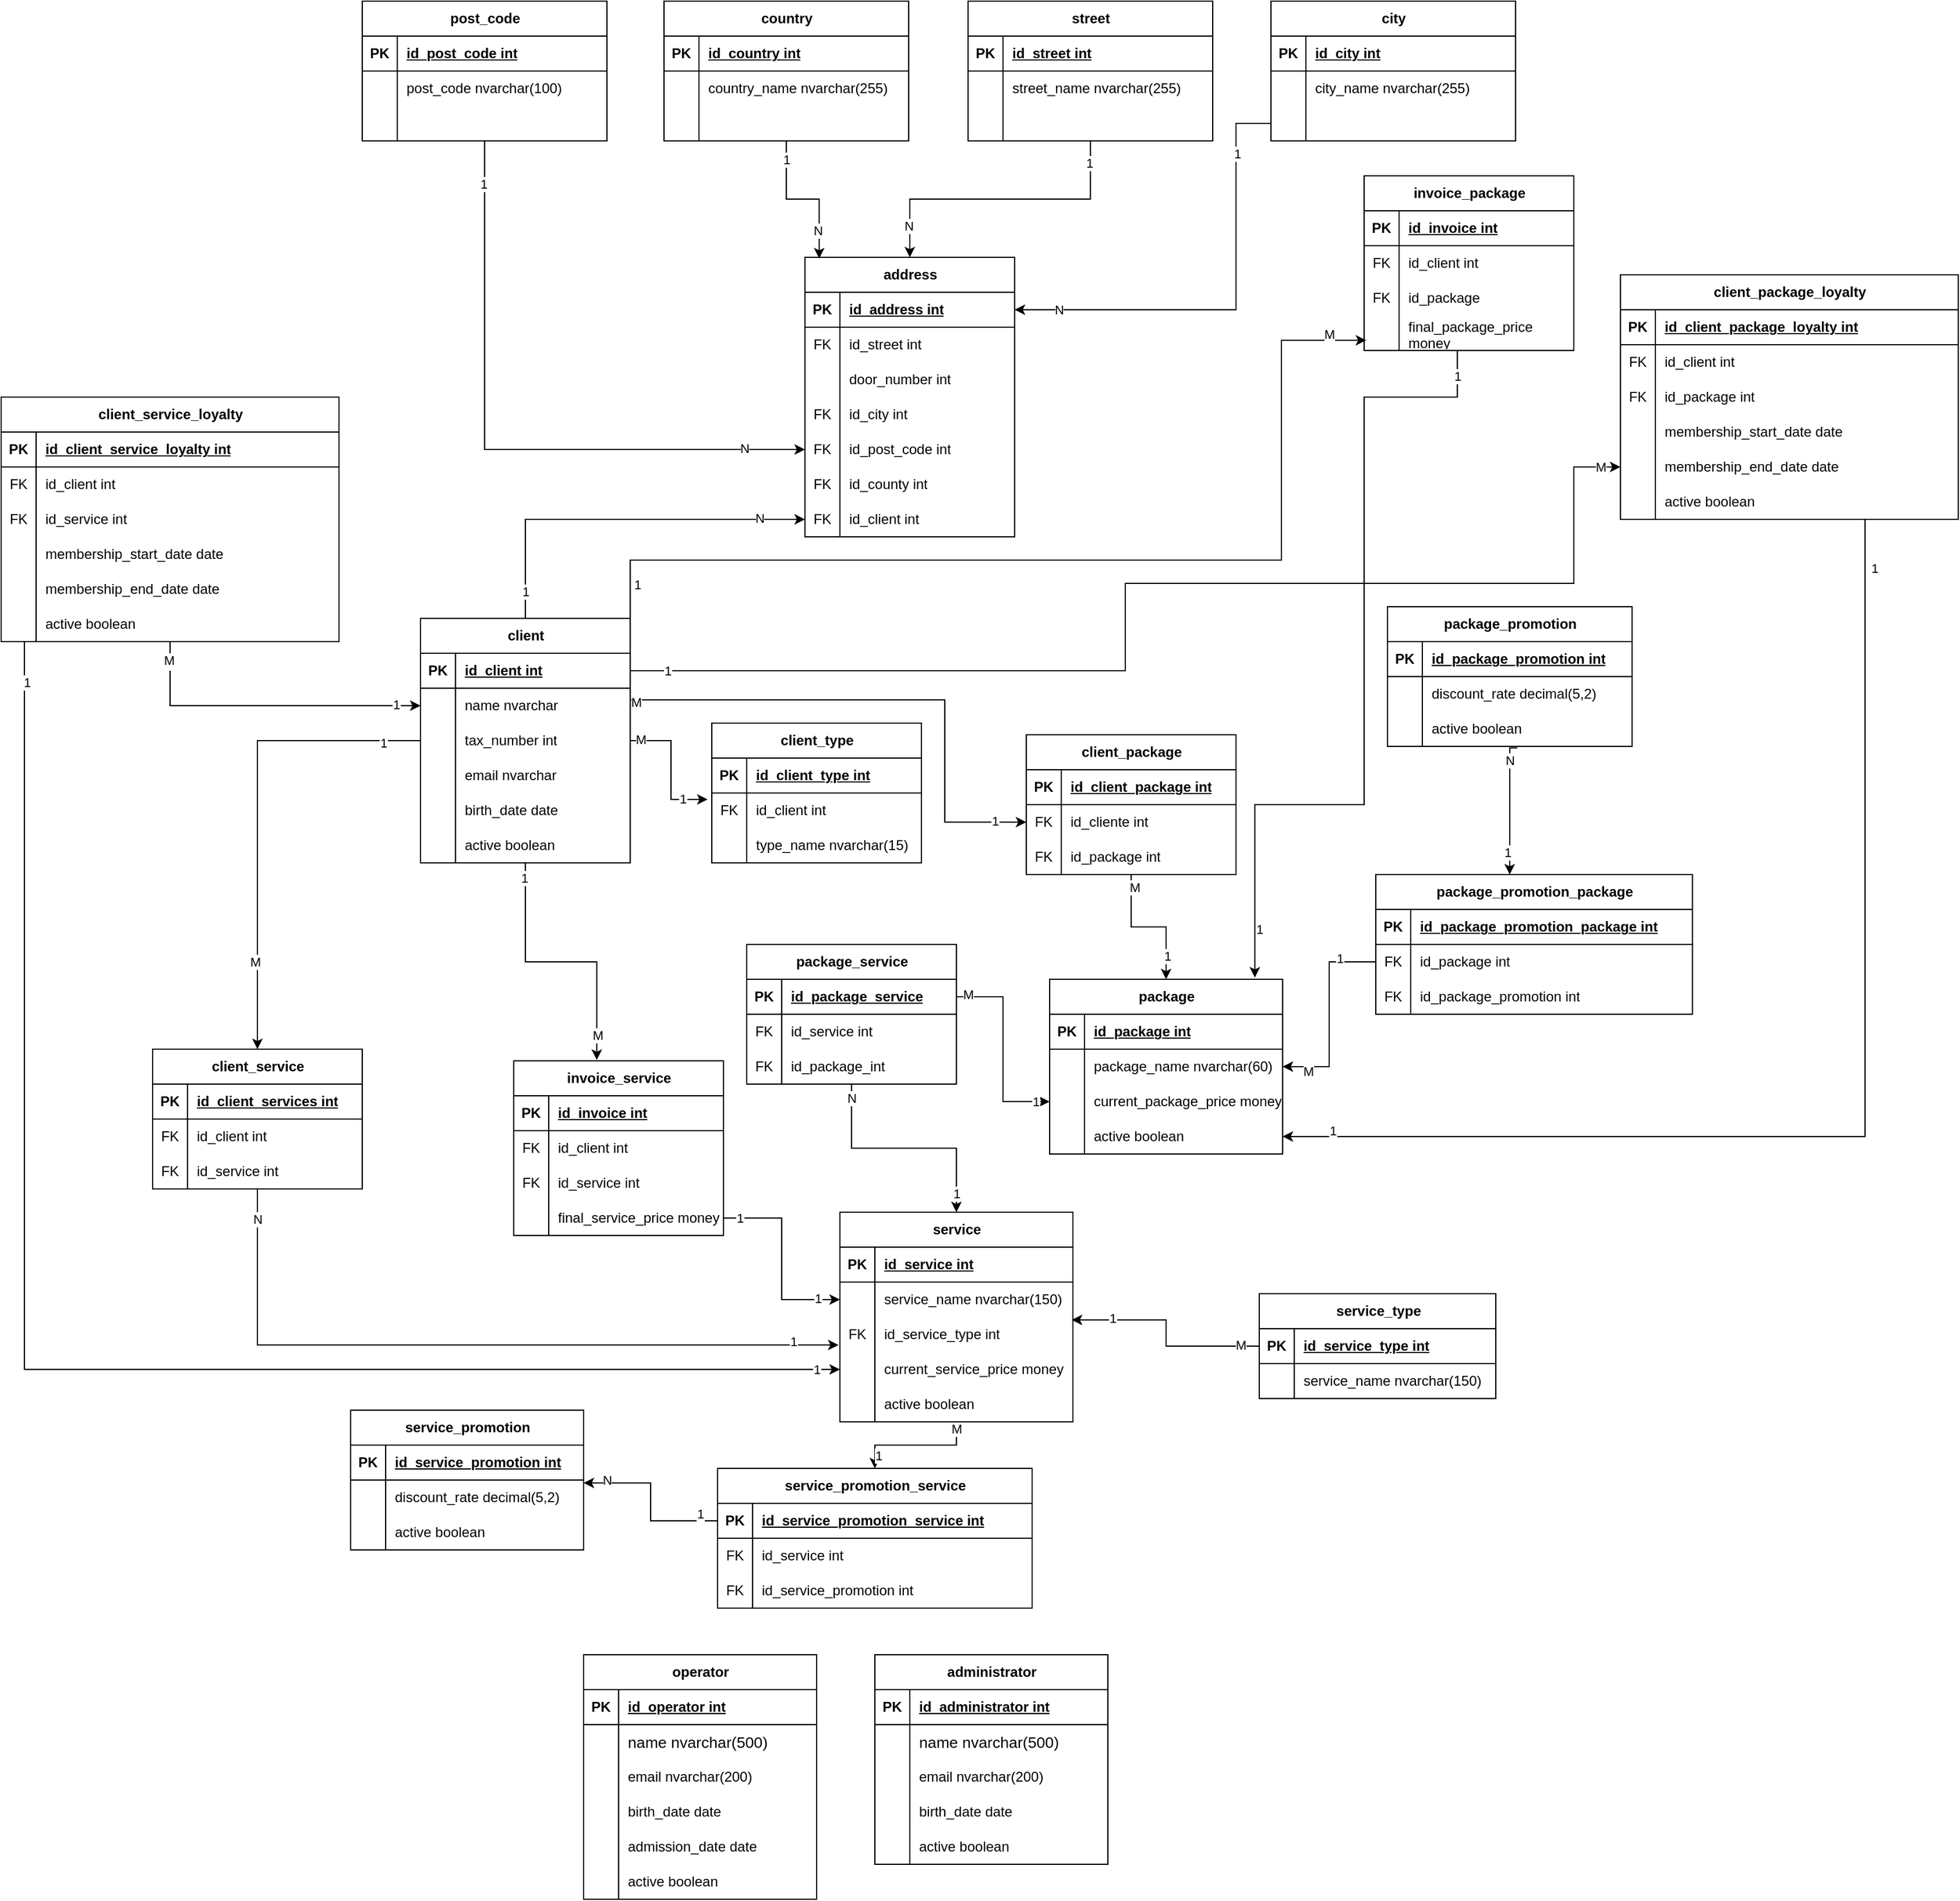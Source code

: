 <mxfile version="23.0.2" type="device">
  <diagram name="Página-1" id="LCEZ56KIRTUrvyrdB3R0">
    <mxGraphModel dx="2271" dy="2113" grid="1" gridSize="10" guides="1" tooltips="1" connect="1" arrows="1" fold="1" page="1" pageScale="1" pageWidth="827" pageHeight="1169" math="0" shadow="0">
      <root>
        <mxCell id="0" />
        <mxCell id="1" parent="0" />
        <mxCell id="lzL9a1PO9rvitu5dvn8c-174" style="edgeStyle=orthogonalEdgeStyle;rounded=0;orthogonalLoop=1;jettySize=auto;html=1;entryX=0.5;entryY=0;entryDx=0;entryDy=0;" parent="1" source="lzL9a1PO9rvitu5dvn8c-16" target="lzL9a1PO9rvitu5dvn8c-164" edge="1">
          <mxGeometry relative="1" as="geometry" />
        </mxCell>
        <mxCell id="lzL9a1PO9rvitu5dvn8c-175" value="1" style="edgeLabel;html=1;align=center;verticalAlign=middle;resizable=0;points=[];" parent="lzL9a1PO9rvitu5dvn8c-174" vertex="1" connectable="0">
          <mxGeometry x="-0.839" y="2" relative="1" as="geometry">
            <mxPoint as="offset" />
          </mxGeometry>
        </mxCell>
        <mxCell id="lzL9a1PO9rvitu5dvn8c-176" value="M" style="edgeLabel;html=1;align=center;verticalAlign=middle;resizable=0;points=[];" parent="lzL9a1PO9rvitu5dvn8c-174" vertex="1" connectable="0">
          <mxGeometry x="0.628" y="-2" relative="1" as="geometry">
            <mxPoint as="offset" />
          </mxGeometry>
        </mxCell>
        <mxCell id="PNwrJ2-UcQvOaBhJym6P-77" style="edgeStyle=orthogonalEdgeStyle;rounded=0;orthogonalLoop=1;jettySize=auto;html=1;entryX=0;entryY=0.5;entryDx=0;entryDy=0;" parent="1" source="lzL9a1PO9rvitu5dvn8c-16" target="PNwrJ2-UcQvOaBhJym6P-70" edge="1">
          <mxGeometry relative="1" as="geometry" />
        </mxCell>
        <mxCell id="PNwrJ2-UcQvOaBhJym6P-78" value="1" style="edgeLabel;html=1;align=center;verticalAlign=middle;resizable=0;points=[];" parent="PNwrJ2-UcQvOaBhJym6P-77" vertex="1" connectable="0">
          <mxGeometry x="-0.859" relative="1" as="geometry">
            <mxPoint as="offset" />
          </mxGeometry>
        </mxCell>
        <mxCell id="PNwrJ2-UcQvOaBhJym6P-79" value="N" style="edgeLabel;html=1;align=center;verticalAlign=middle;resizable=0;points=[];" parent="PNwrJ2-UcQvOaBhJym6P-77" vertex="1" connectable="0">
          <mxGeometry x="0.761" y="1" relative="1" as="geometry">
            <mxPoint as="offset" />
          </mxGeometry>
        </mxCell>
        <mxCell id="5N5b8Ta8hhtfG7kH5McL-85" style="edgeStyle=orthogonalEdgeStyle;rounded=0;orthogonalLoop=1;jettySize=auto;html=1;exitX=1;exitY=0;exitDx=0;exitDy=0;entryX=0.01;entryY=0.708;entryDx=0;entryDy=0;entryPerimeter=0;" edge="1" parent="1" source="lzL9a1PO9rvitu5dvn8c-16" target="5N5b8Ta8hhtfG7kH5McL-32">
          <mxGeometry relative="1" as="geometry">
            <mxPoint x="830" y="-30" as="targetPoint" />
            <Array as="points">
              <mxPoint x="280" y="-30" />
              <mxPoint x="839" y="-30" />
              <mxPoint x="839" y="-219" />
            </Array>
          </mxGeometry>
        </mxCell>
        <mxCell id="5N5b8Ta8hhtfG7kH5McL-86" value="1" style="edgeLabel;html=1;align=center;verticalAlign=middle;resizable=0;points=[];" vertex="1" connectable="0" parent="5N5b8Ta8hhtfG7kH5McL-85">
          <mxGeometry x="-0.872" y="6" relative="1" as="geometry">
            <mxPoint y="27" as="offset" />
          </mxGeometry>
        </mxCell>
        <mxCell id="5N5b8Ta8hhtfG7kH5McL-88" value="M" style="edgeLabel;html=1;align=center;verticalAlign=middle;resizable=0;points=[];" vertex="1" connectable="0" parent="5N5b8Ta8hhtfG7kH5McL-85">
          <mxGeometry x="0.926" y="3" relative="1" as="geometry">
            <mxPoint y="-2" as="offset" />
          </mxGeometry>
        </mxCell>
        <mxCell id="lzL9a1PO9rvitu5dvn8c-16" value="client" style="shape=table;startSize=30;container=1;collapsible=1;childLayout=tableLayout;fixedRows=1;rowLines=0;fontStyle=1;align=center;resizeLast=1;html=1;" parent="1" vertex="1">
          <mxGeometry x="100" y="20" width="180" height="210" as="geometry" />
        </mxCell>
        <mxCell id="lzL9a1PO9rvitu5dvn8c-17" value="" style="shape=tableRow;horizontal=0;startSize=0;swimlaneHead=0;swimlaneBody=0;fillColor=none;collapsible=0;dropTarget=0;points=[[0,0.5],[1,0.5]];portConstraint=eastwest;top=0;left=0;right=0;bottom=1;" parent="lzL9a1PO9rvitu5dvn8c-16" vertex="1">
          <mxGeometry y="30" width="180" height="30" as="geometry" />
        </mxCell>
        <mxCell id="lzL9a1PO9rvitu5dvn8c-18" value="PK" style="shape=partialRectangle;connectable=0;fillColor=none;top=0;left=0;bottom=0;right=0;fontStyle=1;overflow=hidden;whiteSpace=wrap;html=1;" parent="lzL9a1PO9rvitu5dvn8c-17" vertex="1">
          <mxGeometry width="30" height="30" as="geometry">
            <mxRectangle width="30" height="30" as="alternateBounds" />
          </mxGeometry>
        </mxCell>
        <mxCell id="lzL9a1PO9rvitu5dvn8c-19" value="id_client int" style="shape=partialRectangle;connectable=0;fillColor=none;top=0;left=0;bottom=0;right=0;align=left;spacingLeft=6;fontStyle=5;overflow=hidden;whiteSpace=wrap;html=1;" parent="lzL9a1PO9rvitu5dvn8c-17" vertex="1">
          <mxGeometry x="30" width="150" height="30" as="geometry">
            <mxRectangle width="150" height="30" as="alternateBounds" />
          </mxGeometry>
        </mxCell>
        <mxCell id="lzL9a1PO9rvitu5dvn8c-20" value="" style="shape=tableRow;horizontal=0;startSize=0;swimlaneHead=0;swimlaneBody=0;fillColor=none;collapsible=0;dropTarget=0;points=[[0,0.5],[1,0.5]];portConstraint=eastwest;top=0;left=0;right=0;bottom=0;" parent="lzL9a1PO9rvitu5dvn8c-16" vertex="1">
          <mxGeometry y="60" width="180" height="30" as="geometry" />
        </mxCell>
        <mxCell id="lzL9a1PO9rvitu5dvn8c-21" value="" style="shape=partialRectangle;connectable=0;fillColor=none;top=0;left=0;bottom=0;right=0;editable=1;overflow=hidden;whiteSpace=wrap;html=1;" parent="lzL9a1PO9rvitu5dvn8c-20" vertex="1">
          <mxGeometry width="30" height="30" as="geometry">
            <mxRectangle width="30" height="30" as="alternateBounds" />
          </mxGeometry>
        </mxCell>
        <mxCell id="lzL9a1PO9rvitu5dvn8c-22" value="name nvarchar" style="shape=partialRectangle;connectable=0;fillColor=none;top=0;left=0;bottom=0;right=0;align=left;spacingLeft=6;overflow=hidden;whiteSpace=wrap;html=1;" parent="lzL9a1PO9rvitu5dvn8c-20" vertex="1">
          <mxGeometry x="30" width="150" height="30" as="geometry">
            <mxRectangle width="150" height="30" as="alternateBounds" />
          </mxGeometry>
        </mxCell>
        <mxCell id="lzL9a1PO9rvitu5dvn8c-23" value="" style="shape=tableRow;horizontal=0;startSize=0;swimlaneHead=0;swimlaneBody=0;fillColor=none;collapsible=0;dropTarget=0;points=[[0,0.5],[1,0.5]];portConstraint=eastwest;top=0;left=0;right=0;bottom=0;" parent="lzL9a1PO9rvitu5dvn8c-16" vertex="1">
          <mxGeometry y="90" width="180" height="30" as="geometry" />
        </mxCell>
        <mxCell id="lzL9a1PO9rvitu5dvn8c-24" value="" style="shape=partialRectangle;connectable=0;fillColor=none;top=0;left=0;bottom=0;right=0;editable=1;overflow=hidden;whiteSpace=wrap;html=1;" parent="lzL9a1PO9rvitu5dvn8c-23" vertex="1">
          <mxGeometry width="30" height="30" as="geometry">
            <mxRectangle width="30" height="30" as="alternateBounds" />
          </mxGeometry>
        </mxCell>
        <mxCell id="lzL9a1PO9rvitu5dvn8c-25" value="tax_number int" style="shape=partialRectangle;connectable=0;fillColor=none;top=0;left=0;bottom=0;right=0;align=left;spacingLeft=6;overflow=hidden;whiteSpace=wrap;html=1;" parent="lzL9a1PO9rvitu5dvn8c-23" vertex="1">
          <mxGeometry x="30" width="150" height="30" as="geometry">
            <mxRectangle width="150" height="30" as="alternateBounds" />
          </mxGeometry>
        </mxCell>
        <mxCell id="lzL9a1PO9rvitu5dvn8c-26" value="" style="shape=tableRow;horizontal=0;startSize=0;swimlaneHead=0;swimlaneBody=0;fillColor=none;collapsible=0;dropTarget=0;points=[[0,0.5],[1,0.5]];portConstraint=eastwest;top=0;left=0;right=0;bottom=0;" parent="lzL9a1PO9rvitu5dvn8c-16" vertex="1">
          <mxGeometry y="120" width="180" height="30" as="geometry" />
        </mxCell>
        <mxCell id="lzL9a1PO9rvitu5dvn8c-27" value="" style="shape=partialRectangle;connectable=0;fillColor=none;top=0;left=0;bottom=0;right=0;editable=1;overflow=hidden;whiteSpace=wrap;html=1;" parent="lzL9a1PO9rvitu5dvn8c-26" vertex="1">
          <mxGeometry width="30" height="30" as="geometry">
            <mxRectangle width="30" height="30" as="alternateBounds" />
          </mxGeometry>
        </mxCell>
        <mxCell id="lzL9a1PO9rvitu5dvn8c-28" value="email nvarchar" style="shape=partialRectangle;connectable=0;fillColor=none;top=0;left=0;bottom=0;right=0;align=left;spacingLeft=6;overflow=hidden;whiteSpace=wrap;html=1;" parent="lzL9a1PO9rvitu5dvn8c-26" vertex="1">
          <mxGeometry x="30" width="150" height="30" as="geometry">
            <mxRectangle width="150" height="30" as="alternateBounds" />
          </mxGeometry>
        </mxCell>
        <mxCell id="lzL9a1PO9rvitu5dvn8c-29" value="" style="shape=tableRow;horizontal=0;startSize=0;swimlaneHead=0;swimlaneBody=0;fillColor=none;collapsible=0;dropTarget=0;points=[[0,0.5],[1,0.5]];portConstraint=eastwest;top=0;left=0;right=0;bottom=0;" parent="lzL9a1PO9rvitu5dvn8c-16" vertex="1">
          <mxGeometry y="150" width="180" height="30" as="geometry" />
        </mxCell>
        <mxCell id="lzL9a1PO9rvitu5dvn8c-30" value="" style="shape=partialRectangle;connectable=0;fillColor=none;top=0;left=0;bottom=0;right=0;editable=1;overflow=hidden;whiteSpace=wrap;html=1;" parent="lzL9a1PO9rvitu5dvn8c-29" vertex="1">
          <mxGeometry width="30" height="30" as="geometry">
            <mxRectangle width="30" height="30" as="alternateBounds" />
          </mxGeometry>
        </mxCell>
        <mxCell id="lzL9a1PO9rvitu5dvn8c-31" value="birth_date date" style="shape=partialRectangle;connectable=0;fillColor=none;top=0;left=0;bottom=0;right=0;align=left;spacingLeft=6;overflow=hidden;whiteSpace=wrap;html=1;" parent="lzL9a1PO9rvitu5dvn8c-29" vertex="1">
          <mxGeometry x="30" width="150" height="30" as="geometry">
            <mxRectangle width="150" height="30" as="alternateBounds" />
          </mxGeometry>
        </mxCell>
        <mxCell id="lzL9a1PO9rvitu5dvn8c-32" value="" style="shape=tableRow;horizontal=0;startSize=0;swimlaneHead=0;swimlaneBody=0;fillColor=none;collapsible=0;dropTarget=0;points=[[0,0.5],[1,0.5]];portConstraint=eastwest;top=0;left=0;right=0;bottom=0;" parent="lzL9a1PO9rvitu5dvn8c-16" vertex="1">
          <mxGeometry y="180" width="180" height="30" as="geometry" />
        </mxCell>
        <mxCell id="lzL9a1PO9rvitu5dvn8c-33" value="" style="shape=partialRectangle;connectable=0;fillColor=none;top=0;left=0;bottom=0;right=0;editable=1;overflow=hidden;whiteSpace=wrap;html=1;" parent="lzL9a1PO9rvitu5dvn8c-32" vertex="1">
          <mxGeometry width="30" height="30" as="geometry">
            <mxRectangle width="30" height="30" as="alternateBounds" />
          </mxGeometry>
        </mxCell>
        <mxCell id="lzL9a1PO9rvitu5dvn8c-34" value="active boolean" style="shape=partialRectangle;connectable=0;fillColor=none;top=0;left=0;bottom=0;right=0;align=left;spacingLeft=6;overflow=hidden;whiteSpace=wrap;html=1;" parent="lzL9a1PO9rvitu5dvn8c-32" vertex="1">
          <mxGeometry x="30" width="150" height="30" as="geometry">
            <mxRectangle width="150" height="30" as="alternateBounds" />
          </mxGeometry>
        </mxCell>
        <mxCell id="lzL9a1PO9rvitu5dvn8c-35" value="client_type" style="shape=table;startSize=30;container=1;collapsible=1;childLayout=tableLayout;fixedRows=1;rowLines=0;fontStyle=1;align=center;resizeLast=1;html=1;" parent="1" vertex="1">
          <mxGeometry x="350" y="110" width="180" height="120" as="geometry" />
        </mxCell>
        <mxCell id="lzL9a1PO9rvitu5dvn8c-36" value="" style="shape=tableRow;horizontal=0;startSize=0;swimlaneHead=0;swimlaneBody=0;fillColor=none;collapsible=0;dropTarget=0;points=[[0,0.5],[1,0.5]];portConstraint=eastwest;top=0;left=0;right=0;bottom=1;" parent="lzL9a1PO9rvitu5dvn8c-35" vertex="1">
          <mxGeometry y="30" width="180" height="30" as="geometry" />
        </mxCell>
        <mxCell id="lzL9a1PO9rvitu5dvn8c-37" value="PK" style="shape=partialRectangle;connectable=0;fillColor=none;top=0;left=0;bottom=0;right=0;fontStyle=1;overflow=hidden;whiteSpace=wrap;html=1;" parent="lzL9a1PO9rvitu5dvn8c-36" vertex="1">
          <mxGeometry width="30" height="30" as="geometry">
            <mxRectangle width="30" height="30" as="alternateBounds" />
          </mxGeometry>
        </mxCell>
        <mxCell id="lzL9a1PO9rvitu5dvn8c-38" value="id_client_type int" style="shape=partialRectangle;connectable=0;fillColor=none;top=0;left=0;bottom=0;right=0;align=left;spacingLeft=6;fontStyle=5;overflow=hidden;whiteSpace=wrap;html=1;" parent="lzL9a1PO9rvitu5dvn8c-36" vertex="1">
          <mxGeometry x="30" width="150" height="30" as="geometry">
            <mxRectangle width="150" height="30" as="alternateBounds" />
          </mxGeometry>
        </mxCell>
        <mxCell id="lzL9a1PO9rvitu5dvn8c-39" value="" style="shape=tableRow;horizontal=0;startSize=0;swimlaneHead=0;swimlaneBody=0;fillColor=none;collapsible=0;dropTarget=0;points=[[0,0.5],[1,0.5]];portConstraint=eastwest;top=0;left=0;right=0;bottom=0;" parent="lzL9a1PO9rvitu5dvn8c-35" vertex="1">
          <mxGeometry y="60" width="180" height="30" as="geometry" />
        </mxCell>
        <mxCell id="lzL9a1PO9rvitu5dvn8c-40" value="FK" style="shape=partialRectangle;connectable=0;fillColor=none;top=0;left=0;bottom=0;right=0;editable=1;overflow=hidden;whiteSpace=wrap;html=1;" parent="lzL9a1PO9rvitu5dvn8c-39" vertex="1">
          <mxGeometry width="30" height="30" as="geometry">
            <mxRectangle width="30" height="30" as="alternateBounds" />
          </mxGeometry>
        </mxCell>
        <mxCell id="lzL9a1PO9rvitu5dvn8c-41" value="id_client int" style="shape=partialRectangle;connectable=0;fillColor=none;top=0;left=0;bottom=0;right=0;align=left;spacingLeft=6;overflow=hidden;whiteSpace=wrap;html=1;" parent="lzL9a1PO9rvitu5dvn8c-39" vertex="1">
          <mxGeometry x="30" width="150" height="30" as="geometry">
            <mxRectangle width="150" height="30" as="alternateBounds" />
          </mxGeometry>
        </mxCell>
        <mxCell id="lzL9a1PO9rvitu5dvn8c-42" value="" style="shape=tableRow;horizontal=0;startSize=0;swimlaneHead=0;swimlaneBody=0;fillColor=none;collapsible=0;dropTarget=0;points=[[0,0.5],[1,0.5]];portConstraint=eastwest;top=0;left=0;right=0;bottom=0;" parent="lzL9a1PO9rvitu5dvn8c-35" vertex="1">
          <mxGeometry y="90" width="180" height="30" as="geometry" />
        </mxCell>
        <mxCell id="lzL9a1PO9rvitu5dvn8c-43" value="" style="shape=partialRectangle;connectable=0;fillColor=none;top=0;left=0;bottom=0;right=0;editable=1;overflow=hidden;whiteSpace=wrap;html=1;" parent="lzL9a1PO9rvitu5dvn8c-42" vertex="1">
          <mxGeometry width="30" height="30" as="geometry">
            <mxRectangle width="30" height="30" as="alternateBounds" />
          </mxGeometry>
        </mxCell>
        <mxCell id="lzL9a1PO9rvitu5dvn8c-44" value="type_name nvarchar(15)" style="shape=partialRectangle;connectable=0;fillColor=none;top=0;left=0;bottom=0;right=0;align=left;spacingLeft=6;overflow=hidden;whiteSpace=wrap;html=1;" parent="lzL9a1PO9rvitu5dvn8c-42" vertex="1">
          <mxGeometry x="30" width="150" height="30" as="geometry">
            <mxRectangle width="150" height="30" as="alternateBounds" />
          </mxGeometry>
        </mxCell>
        <mxCell id="lzL9a1PO9rvitu5dvn8c-69" style="edgeStyle=orthogonalEdgeStyle;rounded=0;orthogonalLoop=1;jettySize=auto;html=1;exitX=1;exitY=0.5;exitDx=0;exitDy=0;entryX=-0.02;entryY=0.184;entryDx=0;entryDy=0;entryPerimeter=0;" parent="1" source="lzL9a1PO9rvitu5dvn8c-23" target="lzL9a1PO9rvitu5dvn8c-39" edge="1">
          <mxGeometry relative="1" as="geometry" />
        </mxCell>
        <mxCell id="lzL9a1PO9rvitu5dvn8c-70" value="M" style="edgeLabel;html=1;align=center;verticalAlign=middle;resizable=0;points=[];" parent="lzL9a1PO9rvitu5dvn8c-69" vertex="1" connectable="0">
          <mxGeometry x="-0.846" y="1" relative="1" as="geometry">
            <mxPoint as="offset" />
          </mxGeometry>
        </mxCell>
        <mxCell id="lzL9a1PO9rvitu5dvn8c-71" value="1" style="edgeLabel;html=1;align=center;verticalAlign=middle;resizable=0;points=[];" parent="lzL9a1PO9rvitu5dvn8c-69" vertex="1" connectable="0">
          <mxGeometry x="0.629" y="1" relative="1" as="geometry">
            <mxPoint as="offset" />
          </mxGeometry>
        </mxCell>
        <mxCell id="lzL9a1PO9rvitu5dvn8c-98" style="edgeStyle=orthogonalEdgeStyle;rounded=0;orthogonalLoop=1;jettySize=auto;html=1;entryX=0.5;entryY=0;entryDx=0;entryDy=0;" parent="1" source="lzL9a1PO9rvitu5dvn8c-72" target="5N5b8Ta8hhtfG7kH5McL-3" edge="1">
          <mxGeometry relative="1" as="geometry">
            <mxPoint x="740" y="260" as="targetPoint" />
          </mxGeometry>
        </mxCell>
        <mxCell id="lzL9a1PO9rvitu5dvn8c-99" value="M" style="edgeLabel;html=1;align=center;verticalAlign=middle;resizable=0;points=[];" parent="lzL9a1PO9rvitu5dvn8c-98" vertex="1" connectable="0">
          <mxGeometry x="-0.827" y="3" relative="1" as="geometry">
            <mxPoint as="offset" />
          </mxGeometry>
        </mxCell>
        <mxCell id="lzL9a1PO9rvitu5dvn8c-100" value="1" style="edgeLabel;html=1;align=center;verticalAlign=middle;resizable=0;points=[];" parent="lzL9a1PO9rvitu5dvn8c-98" vertex="1" connectable="0">
          <mxGeometry x="0.662" y="1" relative="1" as="geometry">
            <mxPoint as="offset" />
          </mxGeometry>
        </mxCell>
        <mxCell id="lzL9a1PO9rvitu5dvn8c-72" value="client_package" style="shape=table;startSize=30;container=1;collapsible=1;childLayout=tableLayout;fixedRows=1;rowLines=0;fontStyle=1;align=center;resizeLast=1;html=1;" parent="1" vertex="1">
          <mxGeometry x="620" y="120" width="180" height="120" as="geometry" />
        </mxCell>
        <mxCell id="lzL9a1PO9rvitu5dvn8c-73" value="" style="shape=tableRow;horizontal=0;startSize=0;swimlaneHead=0;swimlaneBody=0;fillColor=none;collapsible=0;dropTarget=0;points=[[0,0.5],[1,0.5]];portConstraint=eastwest;top=0;left=0;right=0;bottom=1;" parent="lzL9a1PO9rvitu5dvn8c-72" vertex="1">
          <mxGeometry y="30" width="180" height="30" as="geometry" />
        </mxCell>
        <mxCell id="lzL9a1PO9rvitu5dvn8c-74" value="PK" style="shape=partialRectangle;connectable=0;fillColor=none;top=0;left=0;bottom=0;right=0;fontStyle=1;overflow=hidden;whiteSpace=wrap;html=1;" parent="lzL9a1PO9rvitu5dvn8c-73" vertex="1">
          <mxGeometry width="30" height="30" as="geometry">
            <mxRectangle width="30" height="30" as="alternateBounds" />
          </mxGeometry>
        </mxCell>
        <mxCell id="lzL9a1PO9rvitu5dvn8c-75" value="id_client_package int" style="shape=partialRectangle;connectable=0;fillColor=none;top=0;left=0;bottom=0;right=0;align=left;spacingLeft=6;fontStyle=5;overflow=hidden;whiteSpace=wrap;html=1;" parent="lzL9a1PO9rvitu5dvn8c-73" vertex="1">
          <mxGeometry x="30" width="150" height="30" as="geometry">
            <mxRectangle width="150" height="30" as="alternateBounds" />
          </mxGeometry>
        </mxCell>
        <mxCell id="lzL9a1PO9rvitu5dvn8c-76" value="" style="shape=tableRow;horizontal=0;startSize=0;swimlaneHead=0;swimlaneBody=0;fillColor=none;collapsible=0;dropTarget=0;points=[[0,0.5],[1,0.5]];portConstraint=eastwest;top=0;left=0;right=0;bottom=0;" parent="lzL9a1PO9rvitu5dvn8c-72" vertex="1">
          <mxGeometry y="60" width="180" height="30" as="geometry" />
        </mxCell>
        <mxCell id="lzL9a1PO9rvitu5dvn8c-77" value="FK" style="shape=partialRectangle;connectable=0;fillColor=none;top=0;left=0;bottom=0;right=0;editable=1;overflow=hidden;whiteSpace=wrap;html=1;" parent="lzL9a1PO9rvitu5dvn8c-76" vertex="1">
          <mxGeometry width="30" height="30" as="geometry">
            <mxRectangle width="30" height="30" as="alternateBounds" />
          </mxGeometry>
        </mxCell>
        <mxCell id="lzL9a1PO9rvitu5dvn8c-78" value="id_cliente int" style="shape=partialRectangle;connectable=0;fillColor=none;top=0;left=0;bottom=0;right=0;align=left;spacingLeft=6;overflow=hidden;whiteSpace=wrap;html=1;" parent="lzL9a1PO9rvitu5dvn8c-76" vertex="1">
          <mxGeometry x="30" width="150" height="30" as="geometry">
            <mxRectangle width="150" height="30" as="alternateBounds" />
          </mxGeometry>
        </mxCell>
        <mxCell id="lzL9a1PO9rvitu5dvn8c-79" value="" style="shape=tableRow;horizontal=0;startSize=0;swimlaneHead=0;swimlaneBody=0;fillColor=none;collapsible=0;dropTarget=0;points=[[0,0.5],[1,0.5]];portConstraint=eastwest;top=0;left=0;right=0;bottom=0;" parent="lzL9a1PO9rvitu5dvn8c-72" vertex="1">
          <mxGeometry y="90" width="180" height="30" as="geometry" />
        </mxCell>
        <mxCell id="lzL9a1PO9rvitu5dvn8c-80" value="FK" style="shape=partialRectangle;connectable=0;fillColor=none;top=0;left=0;bottom=0;right=0;editable=1;overflow=hidden;whiteSpace=wrap;html=1;" parent="lzL9a1PO9rvitu5dvn8c-79" vertex="1">
          <mxGeometry width="30" height="30" as="geometry">
            <mxRectangle width="30" height="30" as="alternateBounds" />
          </mxGeometry>
        </mxCell>
        <mxCell id="lzL9a1PO9rvitu5dvn8c-81" value="id_package int" style="shape=partialRectangle;connectable=0;fillColor=none;top=0;left=0;bottom=0;right=0;align=left;spacingLeft=6;overflow=hidden;whiteSpace=wrap;html=1;" parent="lzL9a1PO9rvitu5dvn8c-79" vertex="1">
          <mxGeometry x="30" width="150" height="30" as="geometry">
            <mxRectangle width="150" height="30" as="alternateBounds" />
          </mxGeometry>
        </mxCell>
        <mxCell id="lzL9a1PO9rvitu5dvn8c-82" style="edgeStyle=orthogonalEdgeStyle;rounded=0;orthogonalLoop=1;jettySize=auto;html=1;exitX=1;exitY=0.5;exitDx=0;exitDy=0;" parent="1" source="lzL9a1PO9rvitu5dvn8c-17" target="lzL9a1PO9rvitu5dvn8c-76" edge="1">
          <mxGeometry relative="1" as="geometry">
            <Array as="points">
              <mxPoint x="280" y="90" />
              <mxPoint x="550" y="90" />
              <mxPoint x="550" y="195" />
            </Array>
          </mxGeometry>
        </mxCell>
        <mxCell id="lzL9a1PO9rvitu5dvn8c-83" value="M" style="edgeLabel;html=1;align=center;verticalAlign=middle;resizable=0;points=[];" parent="lzL9a1PO9rvitu5dvn8c-82" vertex="1" connectable="0">
          <mxGeometry x="-0.875" y="-2" relative="1" as="geometry">
            <mxPoint as="offset" />
          </mxGeometry>
        </mxCell>
        <mxCell id="lzL9a1PO9rvitu5dvn8c-84" value="1" style="edgeLabel;html=1;align=center;verticalAlign=middle;resizable=0;points=[];" parent="lzL9a1PO9rvitu5dvn8c-82" vertex="1" connectable="0">
          <mxGeometry x="0.885" y="1" relative="1" as="geometry">
            <mxPoint as="offset" />
          </mxGeometry>
        </mxCell>
        <mxCell id="lzL9a1PO9rvitu5dvn8c-101" value="package_promotion_package" style="shape=table;startSize=30;container=1;collapsible=1;childLayout=tableLayout;fixedRows=1;rowLines=0;fontStyle=1;align=center;resizeLast=1;html=1;" parent="1" vertex="1">
          <mxGeometry x="920" y="240" width="271.8" height="120" as="geometry" />
        </mxCell>
        <mxCell id="lzL9a1PO9rvitu5dvn8c-102" value="" style="shape=tableRow;horizontal=0;startSize=0;swimlaneHead=0;swimlaneBody=0;fillColor=none;collapsible=0;dropTarget=0;points=[[0,0.5],[1,0.5]];portConstraint=eastwest;top=0;left=0;right=0;bottom=1;" parent="lzL9a1PO9rvitu5dvn8c-101" vertex="1">
          <mxGeometry y="30" width="271.8" height="30" as="geometry" />
        </mxCell>
        <mxCell id="lzL9a1PO9rvitu5dvn8c-103" value="PK" style="shape=partialRectangle;connectable=0;fillColor=none;top=0;left=0;bottom=0;right=0;fontStyle=1;overflow=hidden;whiteSpace=wrap;html=1;" parent="lzL9a1PO9rvitu5dvn8c-102" vertex="1">
          <mxGeometry width="30" height="30" as="geometry">
            <mxRectangle width="30" height="30" as="alternateBounds" />
          </mxGeometry>
        </mxCell>
        <mxCell id="lzL9a1PO9rvitu5dvn8c-104" value="id_package_promotion_package int" style="shape=partialRectangle;connectable=0;fillColor=none;top=0;left=0;bottom=0;right=0;align=left;spacingLeft=6;fontStyle=5;overflow=hidden;whiteSpace=wrap;html=1;" parent="lzL9a1PO9rvitu5dvn8c-102" vertex="1">
          <mxGeometry x="30" width="241.8" height="30" as="geometry">
            <mxRectangle width="241.8" height="30" as="alternateBounds" />
          </mxGeometry>
        </mxCell>
        <mxCell id="lzL9a1PO9rvitu5dvn8c-105" value="" style="shape=tableRow;horizontal=0;startSize=0;swimlaneHead=0;swimlaneBody=0;fillColor=none;collapsible=0;dropTarget=0;points=[[0,0.5],[1,0.5]];portConstraint=eastwest;top=0;left=0;right=0;bottom=0;" parent="lzL9a1PO9rvitu5dvn8c-101" vertex="1">
          <mxGeometry y="60" width="271.8" height="30" as="geometry" />
        </mxCell>
        <mxCell id="lzL9a1PO9rvitu5dvn8c-106" value="FK" style="shape=partialRectangle;connectable=0;fillColor=none;top=0;left=0;bottom=0;right=0;editable=1;overflow=hidden;whiteSpace=wrap;html=1;" parent="lzL9a1PO9rvitu5dvn8c-105" vertex="1">
          <mxGeometry width="30" height="30" as="geometry">
            <mxRectangle width="30" height="30" as="alternateBounds" />
          </mxGeometry>
        </mxCell>
        <mxCell id="lzL9a1PO9rvitu5dvn8c-107" value="id_package int" style="shape=partialRectangle;connectable=0;fillColor=none;top=0;left=0;bottom=0;right=0;align=left;spacingLeft=6;overflow=hidden;whiteSpace=wrap;html=1;" parent="lzL9a1PO9rvitu5dvn8c-105" vertex="1">
          <mxGeometry x="30" width="241.8" height="30" as="geometry">
            <mxRectangle width="241.8" height="30" as="alternateBounds" />
          </mxGeometry>
        </mxCell>
        <mxCell id="lzL9a1PO9rvitu5dvn8c-275" value="" style="shape=tableRow;horizontal=0;startSize=0;swimlaneHead=0;swimlaneBody=0;fillColor=none;collapsible=0;dropTarget=0;points=[[0,0.5],[1,0.5]];portConstraint=eastwest;top=0;left=0;right=0;bottom=0;" parent="lzL9a1PO9rvitu5dvn8c-101" vertex="1">
          <mxGeometry y="90" width="271.8" height="30" as="geometry" />
        </mxCell>
        <mxCell id="lzL9a1PO9rvitu5dvn8c-276" value="FK" style="shape=partialRectangle;connectable=0;fillColor=none;top=0;left=0;bottom=0;right=0;editable=1;overflow=hidden;whiteSpace=wrap;html=1;" parent="lzL9a1PO9rvitu5dvn8c-275" vertex="1">
          <mxGeometry width="30" height="30" as="geometry">
            <mxRectangle width="30" height="30" as="alternateBounds" />
          </mxGeometry>
        </mxCell>
        <mxCell id="lzL9a1PO9rvitu5dvn8c-277" value="id_package_promotion int" style="shape=partialRectangle;connectable=0;fillColor=none;top=0;left=0;bottom=0;right=0;align=left;spacingLeft=6;overflow=hidden;whiteSpace=wrap;html=1;" parent="lzL9a1PO9rvitu5dvn8c-275" vertex="1">
          <mxGeometry x="30" width="241.8" height="30" as="geometry">
            <mxRectangle width="241.8" height="30" as="alternateBounds" />
          </mxGeometry>
        </mxCell>
        <mxCell id="lzL9a1PO9rvitu5dvn8c-122" value="package_promotion" style="shape=table;startSize=30;container=1;collapsible=1;childLayout=tableLayout;fixedRows=1;rowLines=0;fontStyle=1;align=center;resizeLast=1;html=1;" parent="1" vertex="1">
          <mxGeometry x="930" y="10" width="210" height="120" as="geometry" />
        </mxCell>
        <mxCell id="lzL9a1PO9rvitu5dvn8c-123" value="" style="shape=tableRow;horizontal=0;startSize=0;swimlaneHead=0;swimlaneBody=0;fillColor=none;collapsible=0;dropTarget=0;points=[[0,0.5],[1,0.5]];portConstraint=eastwest;top=0;left=0;right=0;bottom=1;" parent="lzL9a1PO9rvitu5dvn8c-122" vertex="1">
          <mxGeometry y="30" width="210" height="30" as="geometry" />
        </mxCell>
        <mxCell id="lzL9a1PO9rvitu5dvn8c-124" value="PK" style="shape=partialRectangle;connectable=0;fillColor=none;top=0;left=0;bottom=0;right=0;fontStyle=1;overflow=hidden;whiteSpace=wrap;html=1;" parent="lzL9a1PO9rvitu5dvn8c-123" vertex="1">
          <mxGeometry width="30" height="30" as="geometry">
            <mxRectangle width="30" height="30" as="alternateBounds" />
          </mxGeometry>
        </mxCell>
        <mxCell id="lzL9a1PO9rvitu5dvn8c-125" value="id_package_promotion int" style="shape=partialRectangle;connectable=0;fillColor=none;top=0;left=0;bottom=0;right=0;align=left;spacingLeft=6;fontStyle=5;overflow=hidden;whiteSpace=wrap;html=1;" parent="lzL9a1PO9rvitu5dvn8c-123" vertex="1">
          <mxGeometry x="30" width="180" height="30" as="geometry">
            <mxRectangle width="180" height="30" as="alternateBounds" />
          </mxGeometry>
        </mxCell>
        <mxCell id="lzL9a1PO9rvitu5dvn8c-129" value="" style="shape=tableRow;horizontal=0;startSize=0;swimlaneHead=0;swimlaneBody=0;fillColor=none;collapsible=0;dropTarget=0;points=[[0,0.5],[1,0.5]];portConstraint=eastwest;top=0;left=0;right=0;bottom=0;" parent="lzL9a1PO9rvitu5dvn8c-122" vertex="1">
          <mxGeometry y="60" width="210" height="30" as="geometry" />
        </mxCell>
        <mxCell id="lzL9a1PO9rvitu5dvn8c-130" value="" style="shape=partialRectangle;connectable=0;fillColor=none;top=0;left=0;bottom=0;right=0;editable=1;overflow=hidden;whiteSpace=wrap;html=1;" parent="lzL9a1PO9rvitu5dvn8c-129" vertex="1">
          <mxGeometry width="30" height="30" as="geometry">
            <mxRectangle width="30" height="30" as="alternateBounds" />
          </mxGeometry>
        </mxCell>
        <mxCell id="lzL9a1PO9rvitu5dvn8c-131" value="discount_rate&amp;nbsp;decimal(5,2)" style="shape=partialRectangle;connectable=0;fillColor=none;top=0;left=0;bottom=0;right=0;align=left;spacingLeft=6;overflow=hidden;whiteSpace=wrap;html=1;" parent="lzL9a1PO9rvitu5dvn8c-129" vertex="1">
          <mxGeometry x="30" width="180" height="30" as="geometry">
            <mxRectangle width="180" height="30" as="alternateBounds" />
          </mxGeometry>
        </mxCell>
        <mxCell id="lzL9a1PO9rvitu5dvn8c-132" value="" style="shape=tableRow;horizontal=0;startSize=0;swimlaneHead=0;swimlaneBody=0;fillColor=none;collapsible=0;dropTarget=0;points=[[0,0.5],[1,0.5]];portConstraint=eastwest;top=0;left=0;right=0;bottom=0;" parent="lzL9a1PO9rvitu5dvn8c-122" vertex="1">
          <mxGeometry y="90" width="210" height="30" as="geometry" />
        </mxCell>
        <mxCell id="lzL9a1PO9rvitu5dvn8c-133" value="" style="shape=partialRectangle;connectable=0;fillColor=none;top=0;left=0;bottom=0;right=0;editable=1;overflow=hidden;whiteSpace=wrap;html=1;" parent="lzL9a1PO9rvitu5dvn8c-132" vertex="1">
          <mxGeometry width="30" height="30" as="geometry">
            <mxRectangle width="30" height="30" as="alternateBounds" />
          </mxGeometry>
        </mxCell>
        <mxCell id="lzL9a1PO9rvitu5dvn8c-134" value="active boolean" style="shape=partialRectangle;connectable=0;fillColor=none;top=0;left=0;bottom=0;right=0;align=left;spacingLeft=6;overflow=hidden;whiteSpace=wrap;html=1;" parent="lzL9a1PO9rvitu5dvn8c-132" vertex="1">
          <mxGeometry x="30" width="180" height="30" as="geometry">
            <mxRectangle width="180" height="30" as="alternateBounds" />
          </mxGeometry>
        </mxCell>
        <mxCell id="lzL9a1PO9rvitu5dvn8c-139" style="edgeStyle=orthogonalEdgeStyle;rounded=0;orthogonalLoop=1;jettySize=auto;html=1;exitX=0.531;exitY=1.04;exitDx=0;exitDy=0;exitPerimeter=0;entryX=0.423;entryY=0.015;entryDx=0;entryDy=0;entryPerimeter=0;" parent="1" source="lzL9a1PO9rvitu5dvn8c-132" edge="1">
          <mxGeometry relative="1" as="geometry">
            <mxPoint x="1049.81" y="131.38" as="sourcePoint" />
            <mxPoint x="1034.971" y="240.0" as="targetPoint" />
            <Array as="points">
              <mxPoint x="1035" y="131" />
            </Array>
          </mxGeometry>
        </mxCell>
        <mxCell id="lzL9a1PO9rvitu5dvn8c-143" value="N" style="edgeLabel;html=1;align=center;verticalAlign=middle;resizable=0;points=[];" parent="lzL9a1PO9rvitu5dvn8c-139" vertex="1" connectable="0">
          <mxGeometry x="-0.838" relative="1" as="geometry">
            <mxPoint y="8" as="offset" />
          </mxGeometry>
        </mxCell>
        <mxCell id="lzL9a1PO9rvitu5dvn8c-144" value="1" style="edgeLabel;html=1;align=center;verticalAlign=middle;resizable=0;points=[];" parent="lzL9a1PO9rvitu5dvn8c-139" vertex="1" connectable="0">
          <mxGeometry x="0.848" y="-2" relative="1" as="geometry">
            <mxPoint y="-10" as="offset" />
          </mxGeometry>
        </mxCell>
        <mxCell id="lzL9a1PO9rvitu5dvn8c-209" style="edgeStyle=orthogonalEdgeStyle;rounded=0;orthogonalLoop=1;jettySize=auto;html=1;" parent="1" source="lzL9a1PO9rvitu5dvn8c-145" target="lzL9a1PO9rvitu5dvn8c-193" edge="1">
          <mxGeometry relative="1" as="geometry" />
        </mxCell>
        <mxCell id="lzL9a1PO9rvitu5dvn8c-210" value="M" style="edgeLabel;html=1;align=center;verticalAlign=middle;resizable=0;points=[];" parent="lzL9a1PO9rvitu5dvn8c-209" vertex="1" connectable="0">
          <mxGeometry x="-0.649" relative="1" as="geometry">
            <mxPoint y="-14" as="offset" />
          </mxGeometry>
        </mxCell>
        <mxCell id="lzL9a1PO9rvitu5dvn8c-211" value="1" style="edgeLabel;html=1;align=center;verticalAlign=middle;resizable=0;points=[];" parent="lzL9a1PO9rvitu5dvn8c-209" vertex="1" connectable="0">
          <mxGeometry x="0.592" relative="1" as="geometry">
            <mxPoint y="9" as="offset" />
          </mxGeometry>
        </mxCell>
        <mxCell id="lzL9a1PO9rvitu5dvn8c-145" value="service" style="shape=table;startSize=30;container=1;collapsible=1;childLayout=tableLayout;fixedRows=1;rowLines=0;fontStyle=1;align=center;resizeLast=1;html=1;" parent="1" vertex="1">
          <mxGeometry x="460" y="530" width="200" height="180" as="geometry" />
        </mxCell>
        <mxCell id="lzL9a1PO9rvitu5dvn8c-146" value="" style="shape=tableRow;horizontal=0;startSize=0;swimlaneHead=0;swimlaneBody=0;fillColor=none;collapsible=0;dropTarget=0;points=[[0,0.5],[1,0.5]];portConstraint=eastwest;top=0;left=0;right=0;bottom=1;" parent="lzL9a1PO9rvitu5dvn8c-145" vertex="1">
          <mxGeometry y="30" width="200" height="30" as="geometry" />
        </mxCell>
        <mxCell id="lzL9a1PO9rvitu5dvn8c-147" value="PK" style="shape=partialRectangle;connectable=0;fillColor=none;top=0;left=0;bottom=0;right=0;fontStyle=1;overflow=hidden;whiteSpace=wrap;html=1;" parent="lzL9a1PO9rvitu5dvn8c-146" vertex="1">
          <mxGeometry width="30" height="30" as="geometry">
            <mxRectangle width="30" height="30" as="alternateBounds" />
          </mxGeometry>
        </mxCell>
        <mxCell id="lzL9a1PO9rvitu5dvn8c-148" value="id_service int" style="shape=partialRectangle;connectable=0;fillColor=none;top=0;left=0;bottom=0;right=0;align=left;spacingLeft=6;fontStyle=5;overflow=hidden;whiteSpace=wrap;html=1;" parent="lzL9a1PO9rvitu5dvn8c-146" vertex="1">
          <mxGeometry x="30" width="170" height="30" as="geometry">
            <mxRectangle width="170" height="30" as="alternateBounds" />
          </mxGeometry>
        </mxCell>
        <mxCell id="lzL9a1PO9rvitu5dvn8c-149" value="" style="shape=tableRow;horizontal=0;startSize=0;swimlaneHead=0;swimlaneBody=0;fillColor=none;collapsible=0;dropTarget=0;points=[[0,0.5],[1,0.5]];portConstraint=eastwest;top=0;left=0;right=0;bottom=0;" parent="lzL9a1PO9rvitu5dvn8c-145" vertex="1">
          <mxGeometry y="60" width="200" height="30" as="geometry" />
        </mxCell>
        <mxCell id="lzL9a1PO9rvitu5dvn8c-150" value="" style="shape=partialRectangle;connectable=0;fillColor=none;top=0;left=0;bottom=0;right=0;editable=1;overflow=hidden;whiteSpace=wrap;html=1;" parent="lzL9a1PO9rvitu5dvn8c-149" vertex="1">
          <mxGeometry width="30" height="30" as="geometry">
            <mxRectangle width="30" height="30" as="alternateBounds" />
          </mxGeometry>
        </mxCell>
        <mxCell id="lzL9a1PO9rvitu5dvn8c-151" value="service_name nvarchar(150)" style="shape=partialRectangle;connectable=0;fillColor=none;top=0;left=0;bottom=0;right=0;align=left;spacingLeft=6;overflow=hidden;whiteSpace=wrap;html=1;" parent="lzL9a1PO9rvitu5dvn8c-149" vertex="1">
          <mxGeometry x="30" width="170" height="30" as="geometry">
            <mxRectangle width="170" height="30" as="alternateBounds" />
          </mxGeometry>
        </mxCell>
        <mxCell id="lzL9a1PO9rvitu5dvn8c-152" value="" style="shape=tableRow;horizontal=0;startSize=0;swimlaneHead=0;swimlaneBody=0;fillColor=none;collapsible=0;dropTarget=0;points=[[0,0.5],[1,0.5]];portConstraint=eastwest;top=0;left=0;right=0;bottom=0;" parent="lzL9a1PO9rvitu5dvn8c-145" vertex="1">
          <mxGeometry y="90" width="200" height="30" as="geometry" />
        </mxCell>
        <mxCell id="lzL9a1PO9rvitu5dvn8c-153" value="FK" style="shape=partialRectangle;connectable=0;fillColor=none;top=0;left=0;bottom=0;right=0;editable=1;overflow=hidden;whiteSpace=wrap;html=1;" parent="lzL9a1PO9rvitu5dvn8c-152" vertex="1">
          <mxGeometry width="30" height="30" as="geometry">
            <mxRectangle width="30" height="30" as="alternateBounds" />
          </mxGeometry>
        </mxCell>
        <mxCell id="lzL9a1PO9rvitu5dvn8c-154" value="id_service_type int" style="shape=partialRectangle;connectable=0;fillColor=none;top=0;left=0;bottom=0;right=0;align=left;spacingLeft=6;overflow=hidden;whiteSpace=wrap;html=1;" parent="lzL9a1PO9rvitu5dvn8c-152" vertex="1">
          <mxGeometry x="30" width="170" height="30" as="geometry">
            <mxRectangle width="170" height="30" as="alternateBounds" />
          </mxGeometry>
        </mxCell>
        <mxCell id="5N5b8Ta8hhtfG7kH5McL-19" value="" style="shape=tableRow;horizontal=0;startSize=0;swimlaneHead=0;swimlaneBody=0;fillColor=none;collapsible=0;dropTarget=0;points=[[0,0.5],[1,0.5]];portConstraint=eastwest;top=0;left=0;right=0;bottom=0;" vertex="1" parent="lzL9a1PO9rvitu5dvn8c-145">
          <mxGeometry y="120" width="200" height="30" as="geometry" />
        </mxCell>
        <mxCell id="5N5b8Ta8hhtfG7kH5McL-20" value="" style="shape=partialRectangle;connectable=0;fillColor=none;top=0;left=0;bottom=0;right=0;editable=1;overflow=hidden;whiteSpace=wrap;html=1;" vertex="1" parent="5N5b8Ta8hhtfG7kH5McL-19">
          <mxGeometry width="30" height="30" as="geometry">
            <mxRectangle width="30" height="30" as="alternateBounds" />
          </mxGeometry>
        </mxCell>
        <mxCell id="5N5b8Ta8hhtfG7kH5McL-21" value="current_service_price money" style="shape=partialRectangle;connectable=0;fillColor=none;top=0;left=0;bottom=0;right=0;align=left;spacingLeft=6;overflow=hidden;whiteSpace=wrap;html=1;" vertex="1" parent="5N5b8Ta8hhtfG7kH5McL-19">
          <mxGeometry x="30" width="170" height="30" as="geometry">
            <mxRectangle width="170" height="30" as="alternateBounds" />
          </mxGeometry>
        </mxCell>
        <mxCell id="lzL9a1PO9rvitu5dvn8c-158" value="" style="shape=tableRow;horizontal=0;startSize=0;swimlaneHead=0;swimlaneBody=0;fillColor=none;collapsible=0;dropTarget=0;points=[[0,0.5],[1,0.5]];portConstraint=eastwest;top=0;left=0;right=0;bottom=0;" parent="lzL9a1PO9rvitu5dvn8c-145" vertex="1">
          <mxGeometry y="150" width="200" height="30" as="geometry" />
        </mxCell>
        <mxCell id="lzL9a1PO9rvitu5dvn8c-159" value="" style="shape=partialRectangle;connectable=0;fillColor=none;top=0;left=0;bottom=0;right=0;editable=1;overflow=hidden;whiteSpace=wrap;html=1;" parent="lzL9a1PO9rvitu5dvn8c-158" vertex="1">
          <mxGeometry width="30" height="30" as="geometry">
            <mxRectangle width="30" height="30" as="alternateBounds" />
          </mxGeometry>
        </mxCell>
        <mxCell id="lzL9a1PO9rvitu5dvn8c-160" value="active boolean" style="shape=partialRectangle;connectable=0;fillColor=none;top=0;left=0;bottom=0;right=0;align=left;spacingLeft=6;overflow=hidden;whiteSpace=wrap;html=1;" parent="lzL9a1PO9rvitu5dvn8c-158" vertex="1">
          <mxGeometry x="30" width="170" height="30" as="geometry">
            <mxRectangle width="170" height="30" as="alternateBounds" />
          </mxGeometry>
        </mxCell>
        <mxCell id="lzL9a1PO9rvitu5dvn8c-161" style="edgeStyle=orthogonalEdgeStyle;rounded=0;orthogonalLoop=1;jettySize=auto;html=1;entryX=0;entryY=0.5;entryDx=0;entryDy=0;exitX=1;exitY=0.5;exitDx=0;exitDy=0;" parent="1" source="lzL9a1PO9rvitu5dvn8c-282" target="5N5b8Ta8hhtfG7kH5McL-10" edge="1">
          <mxGeometry relative="1" as="geometry">
            <mxPoint x="641.4" y="345.65" as="targetPoint" />
          </mxGeometry>
        </mxCell>
        <mxCell id="lzL9a1PO9rvitu5dvn8c-162" value="M" style="edgeLabel;html=1;align=center;verticalAlign=middle;resizable=0;points=[];" parent="lzL9a1PO9rvitu5dvn8c-161" vertex="1" connectable="0">
          <mxGeometry x="-0.886" y="2" relative="1" as="geometry">
            <mxPoint as="offset" />
          </mxGeometry>
        </mxCell>
        <mxCell id="lzL9a1PO9rvitu5dvn8c-163" value="1" style="edgeLabel;html=1;align=center;verticalAlign=middle;resizable=0;points=[];" parent="lzL9a1PO9rvitu5dvn8c-161" vertex="1" connectable="0">
          <mxGeometry x="0.859" relative="1" as="geometry">
            <mxPoint as="offset" />
          </mxGeometry>
        </mxCell>
        <mxCell id="lzL9a1PO9rvitu5dvn8c-164" value="client_service" style="shape=table;startSize=30;container=1;collapsible=1;childLayout=tableLayout;fixedRows=1;rowLines=0;fontStyle=1;align=center;resizeLast=1;html=1;" parent="1" vertex="1">
          <mxGeometry x="-130" y="390" width="180" height="120" as="geometry" />
        </mxCell>
        <mxCell id="lzL9a1PO9rvitu5dvn8c-165" value="" style="shape=tableRow;horizontal=0;startSize=0;swimlaneHead=0;swimlaneBody=0;fillColor=none;collapsible=0;dropTarget=0;points=[[0,0.5],[1,0.5]];portConstraint=eastwest;top=0;left=0;right=0;bottom=1;" parent="lzL9a1PO9rvitu5dvn8c-164" vertex="1">
          <mxGeometry y="30" width="180" height="30" as="geometry" />
        </mxCell>
        <mxCell id="lzL9a1PO9rvitu5dvn8c-166" value="PK" style="shape=partialRectangle;connectable=0;fillColor=none;top=0;left=0;bottom=0;right=0;fontStyle=1;overflow=hidden;whiteSpace=wrap;html=1;" parent="lzL9a1PO9rvitu5dvn8c-165" vertex="1">
          <mxGeometry width="30" height="30" as="geometry">
            <mxRectangle width="30" height="30" as="alternateBounds" />
          </mxGeometry>
        </mxCell>
        <mxCell id="lzL9a1PO9rvitu5dvn8c-167" value="id_client_services int" style="shape=partialRectangle;connectable=0;fillColor=none;top=0;left=0;bottom=0;right=0;align=left;spacingLeft=6;fontStyle=5;overflow=hidden;whiteSpace=wrap;html=1;" parent="lzL9a1PO9rvitu5dvn8c-165" vertex="1">
          <mxGeometry x="30" width="150" height="30" as="geometry">
            <mxRectangle width="150" height="30" as="alternateBounds" />
          </mxGeometry>
        </mxCell>
        <mxCell id="lzL9a1PO9rvitu5dvn8c-168" value="" style="shape=tableRow;horizontal=0;startSize=0;swimlaneHead=0;swimlaneBody=0;fillColor=none;collapsible=0;dropTarget=0;points=[[0,0.5],[1,0.5]];portConstraint=eastwest;top=0;left=0;right=0;bottom=0;" parent="lzL9a1PO9rvitu5dvn8c-164" vertex="1">
          <mxGeometry y="60" width="180" height="30" as="geometry" />
        </mxCell>
        <mxCell id="lzL9a1PO9rvitu5dvn8c-169" value="FK" style="shape=partialRectangle;connectable=0;fillColor=none;top=0;left=0;bottom=0;right=0;editable=1;overflow=hidden;whiteSpace=wrap;html=1;" parent="lzL9a1PO9rvitu5dvn8c-168" vertex="1">
          <mxGeometry width="30" height="30" as="geometry">
            <mxRectangle width="30" height="30" as="alternateBounds" />
          </mxGeometry>
        </mxCell>
        <mxCell id="lzL9a1PO9rvitu5dvn8c-170" value="id_client int" style="shape=partialRectangle;connectable=0;fillColor=none;top=0;left=0;bottom=0;right=0;align=left;spacingLeft=6;overflow=hidden;whiteSpace=wrap;html=1;" parent="lzL9a1PO9rvitu5dvn8c-168" vertex="1">
          <mxGeometry x="30" width="150" height="30" as="geometry">
            <mxRectangle width="150" height="30" as="alternateBounds" />
          </mxGeometry>
        </mxCell>
        <mxCell id="lzL9a1PO9rvitu5dvn8c-171" value="" style="shape=tableRow;horizontal=0;startSize=0;swimlaneHead=0;swimlaneBody=0;fillColor=none;collapsible=0;dropTarget=0;points=[[0,0.5],[1,0.5]];portConstraint=eastwest;top=0;left=0;right=0;bottom=0;" parent="lzL9a1PO9rvitu5dvn8c-164" vertex="1">
          <mxGeometry y="90" width="180" height="30" as="geometry" />
        </mxCell>
        <mxCell id="lzL9a1PO9rvitu5dvn8c-172" value="FK" style="shape=partialRectangle;connectable=0;fillColor=none;top=0;left=0;bottom=0;right=0;editable=1;overflow=hidden;whiteSpace=wrap;html=1;" parent="lzL9a1PO9rvitu5dvn8c-171" vertex="1">
          <mxGeometry width="30" height="30" as="geometry">
            <mxRectangle width="30" height="30" as="alternateBounds" />
          </mxGeometry>
        </mxCell>
        <mxCell id="lzL9a1PO9rvitu5dvn8c-173" value="id_service int" style="shape=partialRectangle;connectable=0;fillColor=none;top=0;left=0;bottom=0;right=0;align=left;spacingLeft=6;overflow=hidden;whiteSpace=wrap;html=1;" parent="lzL9a1PO9rvitu5dvn8c-171" vertex="1">
          <mxGeometry x="30" width="150" height="30" as="geometry">
            <mxRectangle width="150" height="30" as="alternateBounds" />
          </mxGeometry>
        </mxCell>
        <mxCell id="lzL9a1PO9rvitu5dvn8c-177" style="edgeStyle=orthogonalEdgeStyle;rounded=0;orthogonalLoop=1;jettySize=auto;html=1;entryX=-0.006;entryY=0.8;entryDx=0;entryDy=0;entryPerimeter=0;" parent="1" source="lzL9a1PO9rvitu5dvn8c-164" target="lzL9a1PO9rvitu5dvn8c-152" edge="1">
          <mxGeometry relative="1" as="geometry" />
        </mxCell>
        <mxCell id="lzL9a1PO9rvitu5dvn8c-178" value="N" style="edgeLabel;html=1;align=center;verticalAlign=middle;resizable=0;points=[];" parent="lzL9a1PO9rvitu5dvn8c-177" vertex="1" connectable="0">
          <mxGeometry x="-0.918" relative="1" as="geometry">
            <mxPoint as="offset" />
          </mxGeometry>
        </mxCell>
        <mxCell id="lzL9a1PO9rvitu5dvn8c-179" value="1" style="edgeLabel;html=1;align=center;verticalAlign=middle;resizable=0;points=[];" parent="lzL9a1PO9rvitu5dvn8c-177" vertex="1" connectable="0">
          <mxGeometry x="0.876" y="3" relative="1" as="geometry">
            <mxPoint as="offset" />
          </mxGeometry>
        </mxCell>
        <mxCell id="lzL9a1PO9rvitu5dvn8c-180" value="service_type" style="shape=table;startSize=30;container=1;collapsible=1;childLayout=tableLayout;fixedRows=1;rowLines=0;fontStyle=1;align=center;resizeLast=1;html=1;" parent="1" vertex="1">
          <mxGeometry x="820" y="600" width="203" height="90" as="geometry" />
        </mxCell>
        <mxCell id="lzL9a1PO9rvitu5dvn8c-181" value="" style="shape=tableRow;horizontal=0;startSize=0;swimlaneHead=0;swimlaneBody=0;fillColor=none;collapsible=0;dropTarget=0;points=[[0,0.5],[1,0.5]];portConstraint=eastwest;top=0;left=0;right=0;bottom=1;" parent="lzL9a1PO9rvitu5dvn8c-180" vertex="1">
          <mxGeometry y="30" width="203" height="30" as="geometry" />
        </mxCell>
        <mxCell id="lzL9a1PO9rvitu5dvn8c-182" value="PK" style="shape=partialRectangle;connectable=0;fillColor=none;top=0;left=0;bottom=0;right=0;fontStyle=1;overflow=hidden;whiteSpace=wrap;html=1;" parent="lzL9a1PO9rvitu5dvn8c-181" vertex="1">
          <mxGeometry width="30" height="30" as="geometry">
            <mxRectangle width="30" height="30" as="alternateBounds" />
          </mxGeometry>
        </mxCell>
        <mxCell id="lzL9a1PO9rvitu5dvn8c-183" value="id_service_type int" style="shape=partialRectangle;connectable=0;fillColor=none;top=0;left=0;bottom=0;right=0;align=left;spacingLeft=6;fontStyle=5;overflow=hidden;whiteSpace=wrap;html=1;" parent="lzL9a1PO9rvitu5dvn8c-181" vertex="1">
          <mxGeometry x="30" width="173" height="30" as="geometry">
            <mxRectangle width="173" height="30" as="alternateBounds" />
          </mxGeometry>
        </mxCell>
        <mxCell id="lzL9a1PO9rvitu5dvn8c-184" value="" style="shape=tableRow;horizontal=0;startSize=0;swimlaneHead=0;swimlaneBody=0;fillColor=none;collapsible=0;dropTarget=0;points=[[0,0.5],[1,0.5]];portConstraint=eastwest;top=0;left=0;right=0;bottom=0;" parent="lzL9a1PO9rvitu5dvn8c-180" vertex="1">
          <mxGeometry y="60" width="203" height="30" as="geometry" />
        </mxCell>
        <mxCell id="lzL9a1PO9rvitu5dvn8c-185" value="" style="shape=partialRectangle;connectable=0;fillColor=none;top=0;left=0;bottom=0;right=0;editable=1;overflow=hidden;whiteSpace=wrap;html=1;" parent="lzL9a1PO9rvitu5dvn8c-184" vertex="1">
          <mxGeometry width="30" height="30" as="geometry">
            <mxRectangle width="30" height="30" as="alternateBounds" />
          </mxGeometry>
        </mxCell>
        <mxCell id="lzL9a1PO9rvitu5dvn8c-186" value="service_name nvarchar(150)" style="shape=partialRectangle;connectable=0;fillColor=none;top=0;left=0;bottom=0;right=0;align=left;spacingLeft=6;overflow=hidden;whiteSpace=wrap;html=1;" parent="lzL9a1PO9rvitu5dvn8c-184" vertex="1">
          <mxGeometry x="30" width="173" height="30" as="geometry">
            <mxRectangle width="173" height="30" as="alternateBounds" />
          </mxGeometry>
        </mxCell>
        <mxCell id="lzL9a1PO9rvitu5dvn8c-190" style="edgeStyle=orthogonalEdgeStyle;rounded=0;orthogonalLoop=1;jettySize=auto;html=1;entryX=0.995;entryY=0.083;entryDx=0;entryDy=0;entryPerimeter=0;" parent="1" source="lzL9a1PO9rvitu5dvn8c-180" target="lzL9a1PO9rvitu5dvn8c-152" edge="1">
          <mxGeometry relative="1" as="geometry">
            <mxPoint x="590" y="540" as="targetPoint" />
            <Array as="points" />
          </mxGeometry>
        </mxCell>
        <mxCell id="lzL9a1PO9rvitu5dvn8c-191" value="M" style="edgeLabel;html=1;align=center;verticalAlign=middle;resizable=0;points=[];" parent="lzL9a1PO9rvitu5dvn8c-190" vertex="1" connectable="0">
          <mxGeometry x="-0.826" y="-1" relative="1" as="geometry">
            <mxPoint as="offset" />
          </mxGeometry>
        </mxCell>
        <mxCell id="lzL9a1PO9rvitu5dvn8c-192" value="1" style="edgeLabel;html=1;align=center;verticalAlign=middle;resizable=0;points=[];" parent="lzL9a1PO9rvitu5dvn8c-190" vertex="1" connectable="0">
          <mxGeometry x="0.617" y="-2" relative="1" as="geometry">
            <mxPoint as="offset" />
          </mxGeometry>
        </mxCell>
        <mxCell id="lzL9a1PO9rvitu5dvn8c-193" value="service_promotion_service" style="shape=table;startSize=30;container=1;collapsible=1;childLayout=tableLayout;fixedRows=1;rowLines=0;fontStyle=1;align=center;resizeLast=1;html=1;" parent="1" vertex="1">
          <mxGeometry x="355" y="750" width="270" height="120" as="geometry" />
        </mxCell>
        <mxCell id="lzL9a1PO9rvitu5dvn8c-194" value="" style="shape=tableRow;horizontal=0;startSize=0;swimlaneHead=0;swimlaneBody=0;fillColor=none;collapsible=0;dropTarget=0;points=[[0,0.5],[1,0.5]];portConstraint=eastwest;top=0;left=0;right=0;bottom=1;" parent="lzL9a1PO9rvitu5dvn8c-193" vertex="1">
          <mxGeometry y="30" width="270" height="30" as="geometry" />
        </mxCell>
        <mxCell id="lzL9a1PO9rvitu5dvn8c-195" value="PK" style="shape=partialRectangle;connectable=0;fillColor=none;top=0;left=0;bottom=0;right=0;fontStyle=1;overflow=hidden;whiteSpace=wrap;html=1;" parent="lzL9a1PO9rvitu5dvn8c-194" vertex="1">
          <mxGeometry width="30" height="30" as="geometry">
            <mxRectangle width="30" height="30" as="alternateBounds" />
          </mxGeometry>
        </mxCell>
        <mxCell id="lzL9a1PO9rvitu5dvn8c-196" value="id_service_promotion_service int" style="shape=partialRectangle;connectable=0;fillColor=none;top=0;left=0;bottom=0;right=0;align=left;spacingLeft=6;fontStyle=5;overflow=hidden;whiteSpace=wrap;html=1;" parent="lzL9a1PO9rvitu5dvn8c-194" vertex="1">
          <mxGeometry x="30" width="240" height="30" as="geometry">
            <mxRectangle width="240" height="30" as="alternateBounds" />
          </mxGeometry>
        </mxCell>
        <mxCell id="lzL9a1PO9rvitu5dvn8c-197" value="" style="shape=tableRow;horizontal=0;startSize=0;swimlaneHead=0;swimlaneBody=0;fillColor=none;collapsible=0;dropTarget=0;points=[[0,0.5],[1,0.5]];portConstraint=eastwest;top=0;left=0;right=0;bottom=0;" parent="lzL9a1PO9rvitu5dvn8c-193" vertex="1">
          <mxGeometry y="60" width="270" height="30" as="geometry" />
        </mxCell>
        <mxCell id="lzL9a1PO9rvitu5dvn8c-198" value="FK" style="shape=partialRectangle;connectable=0;fillColor=none;top=0;left=0;bottom=0;right=0;editable=1;overflow=hidden;whiteSpace=wrap;html=1;" parent="lzL9a1PO9rvitu5dvn8c-197" vertex="1">
          <mxGeometry width="30" height="30" as="geometry">
            <mxRectangle width="30" height="30" as="alternateBounds" />
          </mxGeometry>
        </mxCell>
        <mxCell id="lzL9a1PO9rvitu5dvn8c-199" value="id_service int" style="shape=partialRectangle;connectable=0;fillColor=none;top=0;left=0;bottom=0;right=0;align=left;spacingLeft=6;overflow=hidden;whiteSpace=wrap;html=1;" parent="lzL9a1PO9rvitu5dvn8c-197" vertex="1">
          <mxGeometry x="30" width="240" height="30" as="geometry">
            <mxRectangle width="240" height="30" as="alternateBounds" />
          </mxGeometry>
        </mxCell>
        <mxCell id="lzL9a1PO9rvitu5dvn8c-278" value="" style="shape=tableRow;horizontal=0;startSize=0;swimlaneHead=0;swimlaneBody=0;fillColor=none;collapsible=0;dropTarget=0;points=[[0,0.5],[1,0.5]];portConstraint=eastwest;top=0;left=0;right=0;bottom=0;" parent="lzL9a1PO9rvitu5dvn8c-193" vertex="1">
          <mxGeometry y="90" width="270" height="30" as="geometry" />
        </mxCell>
        <mxCell id="lzL9a1PO9rvitu5dvn8c-279" value="FK" style="shape=partialRectangle;connectable=0;fillColor=none;top=0;left=0;bottom=0;right=0;editable=1;overflow=hidden;whiteSpace=wrap;html=1;" parent="lzL9a1PO9rvitu5dvn8c-278" vertex="1">
          <mxGeometry width="30" height="30" as="geometry">
            <mxRectangle width="30" height="30" as="alternateBounds" />
          </mxGeometry>
        </mxCell>
        <mxCell id="lzL9a1PO9rvitu5dvn8c-280" value="id_service_promotion int" style="shape=partialRectangle;connectable=0;fillColor=none;top=0;left=0;bottom=0;right=0;align=left;spacingLeft=6;overflow=hidden;whiteSpace=wrap;html=1;" parent="lzL9a1PO9rvitu5dvn8c-278" vertex="1">
          <mxGeometry x="30" width="240" height="30" as="geometry">
            <mxRectangle width="240" height="30" as="alternateBounds" />
          </mxGeometry>
        </mxCell>
        <mxCell id="lzL9a1PO9rvitu5dvn8c-212" value="service_promotion" style="shape=table;startSize=30;container=1;collapsible=1;childLayout=tableLayout;fixedRows=1;rowLines=0;fontStyle=1;align=center;resizeLast=1;html=1;" parent="1" vertex="1">
          <mxGeometry x="40" y="700" width="200" height="120" as="geometry" />
        </mxCell>
        <mxCell id="lzL9a1PO9rvitu5dvn8c-213" value="" style="shape=tableRow;horizontal=0;startSize=0;swimlaneHead=0;swimlaneBody=0;fillColor=none;collapsible=0;dropTarget=0;points=[[0,0.5],[1,0.5]];portConstraint=eastwest;top=0;left=0;right=0;bottom=1;" parent="lzL9a1PO9rvitu5dvn8c-212" vertex="1">
          <mxGeometry y="30" width="200" height="30" as="geometry" />
        </mxCell>
        <mxCell id="lzL9a1PO9rvitu5dvn8c-214" value="PK" style="shape=partialRectangle;connectable=0;fillColor=none;top=0;left=0;bottom=0;right=0;fontStyle=1;overflow=hidden;whiteSpace=wrap;html=1;" parent="lzL9a1PO9rvitu5dvn8c-213" vertex="1">
          <mxGeometry width="30" height="30" as="geometry">
            <mxRectangle width="30" height="30" as="alternateBounds" />
          </mxGeometry>
        </mxCell>
        <mxCell id="lzL9a1PO9rvitu5dvn8c-215" value="id_service_promotion int" style="shape=partialRectangle;connectable=0;fillColor=none;top=0;left=0;bottom=0;right=0;align=left;spacingLeft=6;fontStyle=5;overflow=hidden;whiteSpace=wrap;html=1;" parent="lzL9a1PO9rvitu5dvn8c-213" vertex="1">
          <mxGeometry x="30" width="170" height="30" as="geometry">
            <mxRectangle width="170" height="30" as="alternateBounds" />
          </mxGeometry>
        </mxCell>
        <mxCell id="lzL9a1PO9rvitu5dvn8c-216" value="" style="shape=tableRow;horizontal=0;startSize=0;swimlaneHead=0;swimlaneBody=0;fillColor=none;collapsible=0;dropTarget=0;points=[[0,0.5],[1,0.5]];portConstraint=eastwest;top=0;left=0;right=0;bottom=0;" parent="lzL9a1PO9rvitu5dvn8c-212" vertex="1">
          <mxGeometry y="60" width="200" height="30" as="geometry" />
        </mxCell>
        <mxCell id="lzL9a1PO9rvitu5dvn8c-217" value="" style="shape=partialRectangle;connectable=0;fillColor=none;top=0;left=0;bottom=0;right=0;editable=1;overflow=hidden;whiteSpace=wrap;html=1;" parent="lzL9a1PO9rvitu5dvn8c-216" vertex="1">
          <mxGeometry width="30" height="30" as="geometry">
            <mxRectangle width="30" height="30" as="alternateBounds" />
          </mxGeometry>
        </mxCell>
        <mxCell id="lzL9a1PO9rvitu5dvn8c-218" value="discount_rate&amp;nbsp;decimal(5,2)" style="shape=partialRectangle;connectable=0;fillColor=none;top=0;left=0;bottom=0;right=0;align=left;spacingLeft=6;overflow=hidden;whiteSpace=wrap;html=1;" parent="lzL9a1PO9rvitu5dvn8c-216" vertex="1">
          <mxGeometry x="30" width="170" height="30" as="geometry">
            <mxRectangle width="170" height="30" as="alternateBounds" />
          </mxGeometry>
        </mxCell>
        <mxCell id="lzL9a1PO9rvitu5dvn8c-222" value="" style="shape=tableRow;horizontal=0;startSize=0;swimlaneHead=0;swimlaneBody=0;fillColor=none;collapsible=0;dropTarget=0;points=[[0,0.5],[1,0.5]];portConstraint=eastwest;top=0;left=0;right=0;bottom=0;" parent="lzL9a1PO9rvitu5dvn8c-212" vertex="1">
          <mxGeometry y="90" width="200" height="30" as="geometry" />
        </mxCell>
        <mxCell id="lzL9a1PO9rvitu5dvn8c-223" value="" style="shape=partialRectangle;connectable=0;fillColor=none;top=0;left=0;bottom=0;right=0;editable=1;overflow=hidden;whiteSpace=wrap;html=1;" parent="lzL9a1PO9rvitu5dvn8c-222" vertex="1">
          <mxGeometry width="30" height="30" as="geometry">
            <mxRectangle width="30" height="30" as="alternateBounds" />
          </mxGeometry>
        </mxCell>
        <mxCell id="lzL9a1PO9rvitu5dvn8c-224" value="active boolean" style="shape=partialRectangle;connectable=0;fillColor=none;top=0;left=0;bottom=0;right=0;align=left;spacingLeft=6;overflow=hidden;whiteSpace=wrap;html=1;" parent="lzL9a1PO9rvitu5dvn8c-222" vertex="1">
          <mxGeometry x="30" width="170" height="30" as="geometry">
            <mxRectangle width="170" height="30" as="alternateBounds" />
          </mxGeometry>
        </mxCell>
        <mxCell id="lzL9a1PO9rvitu5dvn8c-228" style="edgeStyle=orthogonalEdgeStyle;rounded=0;orthogonalLoop=1;jettySize=auto;html=1;exitX=0;exitY=0.5;exitDx=0;exitDy=0;entryX=1;entryY=0.083;entryDx=0;entryDy=0;entryPerimeter=0;" parent="1" source="lzL9a1PO9rvitu5dvn8c-194" target="lzL9a1PO9rvitu5dvn8c-216" edge="1">
          <mxGeometry relative="1" as="geometry">
            <mxPoint x="280" y="730" as="targetPoint" />
          </mxGeometry>
        </mxCell>
        <mxCell id="lzL9a1PO9rvitu5dvn8c-229" value="1" style="edgeLabel;html=1;align=center;verticalAlign=middle;resizable=0;points=[];" parent="lzL9a1PO9rvitu5dvn8c-228" vertex="1" connectable="0">
          <mxGeometry x="-0.704" y="-6" relative="1" as="geometry">
            <mxPoint x="7" as="offset" />
          </mxGeometry>
        </mxCell>
        <mxCell id="lzL9a1PO9rvitu5dvn8c-230" value="N" style="edgeLabel;html=1;align=center;verticalAlign=middle;resizable=0;points=[];" parent="lzL9a1PO9rvitu5dvn8c-228" vertex="1" connectable="0">
          <mxGeometry x="0.164" y="-2" relative="1" as="geometry">
            <mxPoint x="-40" y="-7" as="offset" />
          </mxGeometry>
        </mxCell>
        <mxCell id="lzL9a1PO9rvitu5dvn8c-231" value="operator" style="shape=table;startSize=30;container=1;collapsible=1;childLayout=tableLayout;fixedRows=1;rowLines=0;fontStyle=1;align=center;resizeLast=1;html=1;" parent="1" vertex="1">
          <mxGeometry x="240" y="910" width="200" height="210" as="geometry" />
        </mxCell>
        <mxCell id="lzL9a1PO9rvitu5dvn8c-232" value="" style="shape=tableRow;horizontal=0;startSize=0;swimlaneHead=0;swimlaneBody=0;fillColor=none;collapsible=0;dropTarget=0;points=[[0,0.5],[1,0.5]];portConstraint=eastwest;top=0;left=0;right=0;bottom=1;" parent="lzL9a1PO9rvitu5dvn8c-231" vertex="1">
          <mxGeometry y="30" width="200" height="30" as="geometry" />
        </mxCell>
        <mxCell id="lzL9a1PO9rvitu5dvn8c-233" value="PK" style="shape=partialRectangle;connectable=0;fillColor=none;top=0;left=0;bottom=0;right=0;fontStyle=1;overflow=hidden;whiteSpace=wrap;html=1;" parent="lzL9a1PO9rvitu5dvn8c-232" vertex="1">
          <mxGeometry width="30" height="30" as="geometry">
            <mxRectangle width="30" height="30" as="alternateBounds" />
          </mxGeometry>
        </mxCell>
        <mxCell id="lzL9a1PO9rvitu5dvn8c-234" value="id_operator int" style="shape=partialRectangle;connectable=0;fillColor=none;top=0;left=0;bottom=0;right=0;align=left;spacingLeft=6;fontStyle=5;overflow=hidden;whiteSpace=wrap;html=1;" parent="lzL9a1PO9rvitu5dvn8c-232" vertex="1">
          <mxGeometry x="30" width="170" height="30" as="geometry">
            <mxRectangle width="170" height="30" as="alternateBounds" />
          </mxGeometry>
        </mxCell>
        <mxCell id="lzL9a1PO9rvitu5dvn8c-235" value="" style="shape=tableRow;horizontal=0;startSize=0;swimlaneHead=0;swimlaneBody=0;fillColor=none;collapsible=0;dropTarget=0;points=[[0,0.5],[1,0.5]];portConstraint=eastwest;top=0;left=0;right=0;bottom=0;" parent="lzL9a1PO9rvitu5dvn8c-231" vertex="1">
          <mxGeometry y="60" width="200" height="30" as="geometry" />
        </mxCell>
        <mxCell id="lzL9a1PO9rvitu5dvn8c-236" value="" style="shape=partialRectangle;connectable=0;fillColor=none;top=0;left=0;bottom=0;right=0;editable=1;overflow=hidden;whiteSpace=wrap;html=1;" parent="lzL9a1PO9rvitu5dvn8c-235" vertex="1">
          <mxGeometry width="30" height="30" as="geometry">
            <mxRectangle width="30" height="30" as="alternateBounds" />
          </mxGeometry>
        </mxCell>
        <mxCell id="lzL9a1PO9rvitu5dvn8c-237" value="&lt;font face=&quot;Arial&quot;&gt;&lt;span style=&quot;font-size: 13.333px;&quot;&gt;name nvarchar(500)&lt;/span&gt;&lt;/font&gt;&lt;br&gt;" style="shape=partialRectangle;connectable=0;fillColor=none;top=0;left=0;bottom=0;right=0;align=left;spacingLeft=6;overflow=hidden;whiteSpace=wrap;html=1;" parent="lzL9a1PO9rvitu5dvn8c-235" vertex="1">
          <mxGeometry x="30" width="170" height="30" as="geometry">
            <mxRectangle width="170" height="30" as="alternateBounds" />
          </mxGeometry>
        </mxCell>
        <mxCell id="lzL9a1PO9rvitu5dvn8c-238" value="" style="shape=tableRow;horizontal=0;startSize=0;swimlaneHead=0;swimlaneBody=0;fillColor=none;collapsible=0;dropTarget=0;points=[[0,0.5],[1,0.5]];portConstraint=eastwest;top=0;left=0;right=0;bottom=0;" parent="lzL9a1PO9rvitu5dvn8c-231" vertex="1">
          <mxGeometry y="90" width="200" height="30" as="geometry" />
        </mxCell>
        <mxCell id="lzL9a1PO9rvitu5dvn8c-239" value="" style="shape=partialRectangle;connectable=0;fillColor=none;top=0;left=0;bottom=0;right=0;editable=1;overflow=hidden;whiteSpace=wrap;html=1;" parent="lzL9a1PO9rvitu5dvn8c-238" vertex="1">
          <mxGeometry width="30" height="30" as="geometry">
            <mxRectangle width="30" height="30" as="alternateBounds" />
          </mxGeometry>
        </mxCell>
        <mxCell id="lzL9a1PO9rvitu5dvn8c-240" value="email&amp;nbsp;nvarchar(200)" style="shape=partialRectangle;connectable=0;fillColor=none;top=0;left=0;bottom=0;right=0;align=left;spacingLeft=6;overflow=hidden;whiteSpace=wrap;html=1;" parent="lzL9a1PO9rvitu5dvn8c-238" vertex="1">
          <mxGeometry x="30" width="170" height="30" as="geometry">
            <mxRectangle width="170" height="30" as="alternateBounds" />
          </mxGeometry>
        </mxCell>
        <mxCell id="lzL9a1PO9rvitu5dvn8c-241" value="" style="shape=tableRow;horizontal=0;startSize=0;swimlaneHead=0;swimlaneBody=0;fillColor=none;collapsible=0;dropTarget=0;points=[[0,0.5],[1,0.5]];portConstraint=eastwest;top=0;left=0;right=0;bottom=0;" parent="lzL9a1PO9rvitu5dvn8c-231" vertex="1">
          <mxGeometry y="120" width="200" height="30" as="geometry" />
        </mxCell>
        <mxCell id="lzL9a1PO9rvitu5dvn8c-242" value="" style="shape=partialRectangle;connectable=0;fillColor=none;top=0;left=0;bottom=0;right=0;editable=1;overflow=hidden;whiteSpace=wrap;html=1;" parent="lzL9a1PO9rvitu5dvn8c-241" vertex="1">
          <mxGeometry width="30" height="30" as="geometry">
            <mxRectangle width="30" height="30" as="alternateBounds" />
          </mxGeometry>
        </mxCell>
        <mxCell id="lzL9a1PO9rvitu5dvn8c-243" value="birth_date date" style="shape=partialRectangle;connectable=0;fillColor=none;top=0;left=0;bottom=0;right=0;align=left;spacingLeft=6;overflow=hidden;whiteSpace=wrap;html=1;" parent="lzL9a1PO9rvitu5dvn8c-241" vertex="1">
          <mxGeometry x="30" width="170" height="30" as="geometry">
            <mxRectangle width="170" height="30" as="alternateBounds" />
          </mxGeometry>
        </mxCell>
        <mxCell id="lzL9a1PO9rvitu5dvn8c-244" value="" style="shape=tableRow;horizontal=0;startSize=0;swimlaneHead=0;swimlaneBody=0;fillColor=none;collapsible=0;dropTarget=0;points=[[0,0.5],[1,0.5]];portConstraint=eastwest;top=0;left=0;right=0;bottom=0;" parent="lzL9a1PO9rvitu5dvn8c-231" vertex="1">
          <mxGeometry y="150" width="200" height="30" as="geometry" />
        </mxCell>
        <mxCell id="lzL9a1PO9rvitu5dvn8c-245" value="" style="shape=partialRectangle;connectable=0;fillColor=none;top=0;left=0;bottom=0;right=0;editable=1;overflow=hidden;whiteSpace=wrap;html=1;" parent="lzL9a1PO9rvitu5dvn8c-244" vertex="1">
          <mxGeometry width="30" height="30" as="geometry">
            <mxRectangle width="30" height="30" as="alternateBounds" />
          </mxGeometry>
        </mxCell>
        <mxCell id="lzL9a1PO9rvitu5dvn8c-246" value="admission_date date" style="shape=partialRectangle;connectable=0;fillColor=none;top=0;left=0;bottom=0;right=0;align=left;spacingLeft=6;overflow=hidden;whiteSpace=wrap;html=1;" parent="lzL9a1PO9rvitu5dvn8c-244" vertex="1">
          <mxGeometry x="30" width="170" height="30" as="geometry">
            <mxRectangle width="170" height="30" as="alternateBounds" />
          </mxGeometry>
        </mxCell>
        <mxCell id="lzL9a1PO9rvitu5dvn8c-247" value="" style="shape=tableRow;horizontal=0;startSize=0;swimlaneHead=0;swimlaneBody=0;fillColor=none;collapsible=0;dropTarget=0;points=[[0,0.5],[1,0.5]];portConstraint=eastwest;top=0;left=0;right=0;bottom=0;" parent="lzL9a1PO9rvitu5dvn8c-231" vertex="1">
          <mxGeometry y="180" width="200" height="30" as="geometry" />
        </mxCell>
        <mxCell id="lzL9a1PO9rvitu5dvn8c-248" value="" style="shape=partialRectangle;connectable=0;fillColor=none;top=0;left=0;bottom=0;right=0;editable=1;overflow=hidden;whiteSpace=wrap;html=1;" parent="lzL9a1PO9rvitu5dvn8c-247" vertex="1">
          <mxGeometry width="30" height="30" as="geometry">
            <mxRectangle width="30" height="30" as="alternateBounds" />
          </mxGeometry>
        </mxCell>
        <mxCell id="lzL9a1PO9rvitu5dvn8c-249" value="active boolean" style="shape=partialRectangle;connectable=0;fillColor=none;top=0;left=0;bottom=0;right=0;align=left;spacingLeft=6;overflow=hidden;whiteSpace=wrap;html=1;" parent="lzL9a1PO9rvitu5dvn8c-247" vertex="1">
          <mxGeometry x="30" width="170" height="30" as="geometry">
            <mxRectangle width="170" height="30" as="alternateBounds" />
          </mxGeometry>
        </mxCell>
        <mxCell id="lzL9a1PO9rvitu5dvn8c-250" value="administrator" style="shape=table;startSize=30;container=1;collapsible=1;childLayout=tableLayout;fixedRows=1;rowLines=0;fontStyle=1;align=center;resizeLast=1;html=1;" parent="1" vertex="1">
          <mxGeometry x="490" y="910" width="200" height="180" as="geometry" />
        </mxCell>
        <mxCell id="lzL9a1PO9rvitu5dvn8c-251" value="" style="shape=tableRow;horizontal=0;startSize=0;swimlaneHead=0;swimlaneBody=0;fillColor=none;collapsible=0;dropTarget=0;points=[[0,0.5],[1,0.5]];portConstraint=eastwest;top=0;left=0;right=0;bottom=1;" parent="lzL9a1PO9rvitu5dvn8c-250" vertex="1">
          <mxGeometry y="30" width="200" height="30" as="geometry" />
        </mxCell>
        <mxCell id="lzL9a1PO9rvitu5dvn8c-252" value="PK" style="shape=partialRectangle;connectable=0;fillColor=none;top=0;left=0;bottom=0;right=0;fontStyle=1;overflow=hidden;whiteSpace=wrap;html=1;" parent="lzL9a1PO9rvitu5dvn8c-251" vertex="1">
          <mxGeometry width="30" height="30" as="geometry">
            <mxRectangle width="30" height="30" as="alternateBounds" />
          </mxGeometry>
        </mxCell>
        <mxCell id="lzL9a1PO9rvitu5dvn8c-253" value="id_administrator int" style="shape=partialRectangle;connectable=0;fillColor=none;top=0;left=0;bottom=0;right=0;align=left;spacingLeft=6;fontStyle=5;overflow=hidden;whiteSpace=wrap;html=1;" parent="lzL9a1PO9rvitu5dvn8c-251" vertex="1">
          <mxGeometry x="30" width="170" height="30" as="geometry">
            <mxRectangle width="170" height="30" as="alternateBounds" />
          </mxGeometry>
        </mxCell>
        <mxCell id="lzL9a1PO9rvitu5dvn8c-254" value="" style="shape=tableRow;horizontal=0;startSize=0;swimlaneHead=0;swimlaneBody=0;fillColor=none;collapsible=0;dropTarget=0;points=[[0,0.5],[1,0.5]];portConstraint=eastwest;top=0;left=0;right=0;bottom=0;" parent="lzL9a1PO9rvitu5dvn8c-250" vertex="1">
          <mxGeometry y="60" width="200" height="30" as="geometry" />
        </mxCell>
        <mxCell id="lzL9a1PO9rvitu5dvn8c-255" value="" style="shape=partialRectangle;connectable=0;fillColor=none;top=0;left=0;bottom=0;right=0;editable=1;overflow=hidden;whiteSpace=wrap;html=1;" parent="lzL9a1PO9rvitu5dvn8c-254" vertex="1">
          <mxGeometry width="30" height="30" as="geometry">
            <mxRectangle width="30" height="30" as="alternateBounds" />
          </mxGeometry>
        </mxCell>
        <mxCell id="lzL9a1PO9rvitu5dvn8c-256" value="&lt;font face=&quot;Arial&quot;&gt;&lt;span style=&quot;font-size: 13.333px;&quot;&gt;name nvarchar(500)&lt;/span&gt;&lt;/font&gt;&lt;br&gt;" style="shape=partialRectangle;connectable=0;fillColor=none;top=0;left=0;bottom=0;right=0;align=left;spacingLeft=6;overflow=hidden;whiteSpace=wrap;html=1;" parent="lzL9a1PO9rvitu5dvn8c-254" vertex="1">
          <mxGeometry x="30" width="170" height="30" as="geometry">
            <mxRectangle width="170" height="30" as="alternateBounds" />
          </mxGeometry>
        </mxCell>
        <mxCell id="lzL9a1PO9rvitu5dvn8c-257" value="" style="shape=tableRow;horizontal=0;startSize=0;swimlaneHead=0;swimlaneBody=0;fillColor=none;collapsible=0;dropTarget=0;points=[[0,0.5],[1,0.5]];portConstraint=eastwest;top=0;left=0;right=0;bottom=0;" parent="lzL9a1PO9rvitu5dvn8c-250" vertex="1">
          <mxGeometry y="90" width="200" height="30" as="geometry" />
        </mxCell>
        <mxCell id="lzL9a1PO9rvitu5dvn8c-258" value="" style="shape=partialRectangle;connectable=0;fillColor=none;top=0;left=0;bottom=0;right=0;editable=1;overflow=hidden;whiteSpace=wrap;html=1;" parent="lzL9a1PO9rvitu5dvn8c-257" vertex="1">
          <mxGeometry width="30" height="30" as="geometry">
            <mxRectangle width="30" height="30" as="alternateBounds" />
          </mxGeometry>
        </mxCell>
        <mxCell id="lzL9a1PO9rvitu5dvn8c-259" value="email&amp;nbsp;nvarchar(200)" style="shape=partialRectangle;connectable=0;fillColor=none;top=0;left=0;bottom=0;right=0;align=left;spacingLeft=6;overflow=hidden;whiteSpace=wrap;html=1;" parent="lzL9a1PO9rvitu5dvn8c-257" vertex="1">
          <mxGeometry x="30" width="170" height="30" as="geometry">
            <mxRectangle width="170" height="30" as="alternateBounds" />
          </mxGeometry>
        </mxCell>
        <mxCell id="lzL9a1PO9rvitu5dvn8c-260" value="" style="shape=tableRow;horizontal=0;startSize=0;swimlaneHead=0;swimlaneBody=0;fillColor=none;collapsible=0;dropTarget=0;points=[[0,0.5],[1,0.5]];portConstraint=eastwest;top=0;left=0;right=0;bottom=0;" parent="lzL9a1PO9rvitu5dvn8c-250" vertex="1">
          <mxGeometry y="120" width="200" height="30" as="geometry" />
        </mxCell>
        <mxCell id="lzL9a1PO9rvitu5dvn8c-261" value="" style="shape=partialRectangle;connectable=0;fillColor=none;top=0;left=0;bottom=0;right=0;editable=1;overflow=hidden;whiteSpace=wrap;html=1;" parent="lzL9a1PO9rvitu5dvn8c-260" vertex="1">
          <mxGeometry width="30" height="30" as="geometry">
            <mxRectangle width="30" height="30" as="alternateBounds" />
          </mxGeometry>
        </mxCell>
        <mxCell id="lzL9a1PO9rvitu5dvn8c-262" value="birth_date date" style="shape=partialRectangle;connectable=0;fillColor=none;top=0;left=0;bottom=0;right=0;align=left;spacingLeft=6;overflow=hidden;whiteSpace=wrap;html=1;" parent="lzL9a1PO9rvitu5dvn8c-260" vertex="1">
          <mxGeometry x="30" width="170" height="30" as="geometry">
            <mxRectangle width="170" height="30" as="alternateBounds" />
          </mxGeometry>
        </mxCell>
        <mxCell id="lzL9a1PO9rvitu5dvn8c-266" value="" style="shape=tableRow;horizontal=0;startSize=0;swimlaneHead=0;swimlaneBody=0;fillColor=none;collapsible=0;dropTarget=0;points=[[0,0.5],[1,0.5]];portConstraint=eastwest;top=0;left=0;right=0;bottom=0;" parent="lzL9a1PO9rvitu5dvn8c-250" vertex="1">
          <mxGeometry y="150" width="200" height="30" as="geometry" />
        </mxCell>
        <mxCell id="lzL9a1PO9rvitu5dvn8c-267" value="" style="shape=partialRectangle;connectable=0;fillColor=none;top=0;left=0;bottom=0;right=0;editable=1;overflow=hidden;whiteSpace=wrap;html=1;" parent="lzL9a1PO9rvitu5dvn8c-266" vertex="1">
          <mxGeometry width="30" height="30" as="geometry">
            <mxRectangle width="30" height="30" as="alternateBounds" />
          </mxGeometry>
        </mxCell>
        <mxCell id="lzL9a1PO9rvitu5dvn8c-268" value="active boolean" style="shape=partialRectangle;connectable=0;fillColor=none;top=0;left=0;bottom=0;right=0;align=left;spacingLeft=6;overflow=hidden;whiteSpace=wrap;html=1;" parent="lzL9a1PO9rvitu5dvn8c-266" vertex="1">
          <mxGeometry x="30" width="170" height="30" as="geometry">
            <mxRectangle width="170" height="30" as="alternateBounds" />
          </mxGeometry>
        </mxCell>
        <mxCell id="lzL9a1PO9rvitu5dvn8c-291" style="edgeStyle=orthogonalEdgeStyle;rounded=0;orthogonalLoop=1;jettySize=auto;html=1;" parent="1" source="lzL9a1PO9rvitu5dvn8c-281" target="lzL9a1PO9rvitu5dvn8c-145" edge="1">
          <mxGeometry relative="1" as="geometry" />
        </mxCell>
        <mxCell id="lzL9a1PO9rvitu5dvn8c-292" value="N" style="edgeLabel;html=1;align=center;verticalAlign=middle;resizable=0;points=[];" parent="lzL9a1PO9rvitu5dvn8c-291" vertex="1" connectable="0">
          <mxGeometry x="-0.885" relative="1" as="geometry">
            <mxPoint as="offset" />
          </mxGeometry>
        </mxCell>
        <mxCell id="lzL9a1PO9rvitu5dvn8c-293" value="1" style="edgeLabel;html=1;align=center;verticalAlign=middle;resizable=0;points=[];" parent="lzL9a1PO9rvitu5dvn8c-291" vertex="1" connectable="0">
          <mxGeometry x="0.833" relative="1" as="geometry">
            <mxPoint as="offset" />
          </mxGeometry>
        </mxCell>
        <mxCell id="lzL9a1PO9rvitu5dvn8c-281" value="package_service" style="shape=table;startSize=30;container=1;collapsible=1;childLayout=tableLayout;fixedRows=1;rowLines=0;fontStyle=1;align=center;resizeLast=1;html=1;" parent="1" vertex="1">
          <mxGeometry x="380" y="300" width="180" height="120" as="geometry" />
        </mxCell>
        <mxCell id="lzL9a1PO9rvitu5dvn8c-282" value="" style="shape=tableRow;horizontal=0;startSize=0;swimlaneHead=0;swimlaneBody=0;fillColor=none;collapsible=0;dropTarget=0;points=[[0,0.5],[1,0.5]];portConstraint=eastwest;top=0;left=0;right=0;bottom=1;" parent="lzL9a1PO9rvitu5dvn8c-281" vertex="1">
          <mxGeometry y="30" width="180" height="30" as="geometry" />
        </mxCell>
        <mxCell id="lzL9a1PO9rvitu5dvn8c-283" value="PK" style="shape=partialRectangle;connectable=0;fillColor=none;top=0;left=0;bottom=0;right=0;fontStyle=1;overflow=hidden;whiteSpace=wrap;html=1;" parent="lzL9a1PO9rvitu5dvn8c-282" vertex="1">
          <mxGeometry width="30" height="30" as="geometry">
            <mxRectangle width="30" height="30" as="alternateBounds" />
          </mxGeometry>
        </mxCell>
        <mxCell id="lzL9a1PO9rvitu5dvn8c-284" value="id_package_service" style="shape=partialRectangle;connectable=0;fillColor=none;top=0;left=0;bottom=0;right=0;align=left;spacingLeft=6;fontStyle=5;overflow=hidden;whiteSpace=wrap;html=1;" parent="lzL9a1PO9rvitu5dvn8c-282" vertex="1">
          <mxGeometry x="30" width="150" height="30" as="geometry">
            <mxRectangle width="150" height="30" as="alternateBounds" />
          </mxGeometry>
        </mxCell>
        <mxCell id="lzL9a1PO9rvitu5dvn8c-285" value="" style="shape=tableRow;horizontal=0;startSize=0;swimlaneHead=0;swimlaneBody=0;fillColor=none;collapsible=0;dropTarget=0;points=[[0,0.5],[1,0.5]];portConstraint=eastwest;top=0;left=0;right=0;bottom=0;" parent="lzL9a1PO9rvitu5dvn8c-281" vertex="1">
          <mxGeometry y="60" width="180" height="30" as="geometry" />
        </mxCell>
        <mxCell id="lzL9a1PO9rvitu5dvn8c-286" value="FK" style="shape=partialRectangle;connectable=0;fillColor=none;top=0;left=0;bottom=0;right=0;editable=1;overflow=hidden;whiteSpace=wrap;html=1;" parent="lzL9a1PO9rvitu5dvn8c-285" vertex="1">
          <mxGeometry width="30" height="30" as="geometry">
            <mxRectangle width="30" height="30" as="alternateBounds" />
          </mxGeometry>
        </mxCell>
        <mxCell id="lzL9a1PO9rvitu5dvn8c-287" value="id_service int" style="shape=partialRectangle;connectable=0;fillColor=none;top=0;left=0;bottom=0;right=0;align=left;spacingLeft=6;overflow=hidden;whiteSpace=wrap;html=1;" parent="lzL9a1PO9rvitu5dvn8c-285" vertex="1">
          <mxGeometry x="30" width="150" height="30" as="geometry">
            <mxRectangle width="150" height="30" as="alternateBounds" />
          </mxGeometry>
        </mxCell>
        <mxCell id="lzL9a1PO9rvitu5dvn8c-288" value="" style="shape=tableRow;horizontal=0;startSize=0;swimlaneHead=0;swimlaneBody=0;fillColor=none;collapsible=0;dropTarget=0;points=[[0,0.5],[1,0.5]];portConstraint=eastwest;top=0;left=0;right=0;bottom=0;" parent="lzL9a1PO9rvitu5dvn8c-281" vertex="1">
          <mxGeometry y="90" width="180" height="30" as="geometry" />
        </mxCell>
        <mxCell id="lzL9a1PO9rvitu5dvn8c-289" value="FK" style="shape=partialRectangle;connectable=0;fillColor=none;top=0;left=0;bottom=0;right=0;editable=1;overflow=hidden;whiteSpace=wrap;html=1;" parent="lzL9a1PO9rvitu5dvn8c-288" vertex="1">
          <mxGeometry width="30" height="30" as="geometry">
            <mxRectangle width="30" height="30" as="alternateBounds" />
          </mxGeometry>
        </mxCell>
        <mxCell id="lzL9a1PO9rvitu5dvn8c-290" value="id_package_int" style="shape=partialRectangle;connectable=0;fillColor=none;top=0;left=0;bottom=0;right=0;align=left;spacingLeft=6;overflow=hidden;whiteSpace=wrap;html=1;" parent="lzL9a1PO9rvitu5dvn8c-288" vertex="1">
          <mxGeometry x="30" width="150" height="30" as="geometry">
            <mxRectangle width="150" height="30" as="alternateBounds" />
          </mxGeometry>
        </mxCell>
        <mxCell id="PNwrJ2-UcQvOaBhJym6P-75" style="edgeStyle=orthogonalEdgeStyle;rounded=0;orthogonalLoop=1;jettySize=auto;html=1;" parent="1" source="PNwrJ2-UcQvOaBhJym6P-1" target="PNwrJ2-UcQvOaBhJym6P-41" edge="1">
          <mxGeometry relative="1" as="geometry" />
        </mxCell>
        <mxCell id="PNwrJ2-UcQvOaBhJym6P-84" value="1" style="edgeLabel;html=1;align=center;verticalAlign=middle;resizable=0;points=[];" parent="PNwrJ2-UcQvOaBhJym6P-75" vertex="1" connectable="0">
          <mxGeometry x="-0.856" y="-1" relative="1" as="geometry">
            <mxPoint as="offset" />
          </mxGeometry>
        </mxCell>
        <mxCell id="PNwrJ2-UcQvOaBhJym6P-85" value="N" style="edgeLabel;html=1;align=center;verticalAlign=middle;resizable=0;points=[];" parent="PNwrJ2-UcQvOaBhJym6P-75" vertex="1" connectable="0">
          <mxGeometry x="0.786" y="-1" relative="1" as="geometry">
            <mxPoint as="offset" />
          </mxGeometry>
        </mxCell>
        <mxCell id="PNwrJ2-UcQvOaBhJym6P-1" value="street" style="shape=table;startSize=30;container=1;collapsible=1;childLayout=tableLayout;fixedRows=1;rowLines=0;fontStyle=1;align=center;resizeLast=1;html=1;" parent="1" vertex="1">
          <mxGeometry x="570" y="-510" width="210" height="120" as="geometry" />
        </mxCell>
        <mxCell id="PNwrJ2-UcQvOaBhJym6P-2" value="" style="shape=tableRow;horizontal=0;startSize=0;swimlaneHead=0;swimlaneBody=0;fillColor=none;collapsible=0;dropTarget=0;points=[[0,0.5],[1,0.5]];portConstraint=eastwest;top=0;left=0;right=0;bottom=1;" parent="PNwrJ2-UcQvOaBhJym6P-1" vertex="1">
          <mxGeometry y="30" width="210" height="30" as="geometry" />
        </mxCell>
        <mxCell id="PNwrJ2-UcQvOaBhJym6P-3" value="PK" style="shape=partialRectangle;connectable=0;fillColor=none;top=0;left=0;bottom=0;right=0;fontStyle=1;overflow=hidden;whiteSpace=wrap;html=1;" parent="PNwrJ2-UcQvOaBhJym6P-2" vertex="1">
          <mxGeometry width="30" height="30" as="geometry">
            <mxRectangle width="30" height="30" as="alternateBounds" />
          </mxGeometry>
        </mxCell>
        <mxCell id="PNwrJ2-UcQvOaBhJym6P-4" value="id_street int" style="shape=partialRectangle;connectable=0;fillColor=none;top=0;left=0;bottom=0;right=0;align=left;spacingLeft=6;fontStyle=5;overflow=hidden;whiteSpace=wrap;html=1;" parent="PNwrJ2-UcQvOaBhJym6P-2" vertex="1">
          <mxGeometry x="30" width="180" height="30" as="geometry">
            <mxRectangle width="180" height="30" as="alternateBounds" />
          </mxGeometry>
        </mxCell>
        <mxCell id="PNwrJ2-UcQvOaBhJym6P-5" value="" style="shape=tableRow;horizontal=0;startSize=0;swimlaneHead=0;swimlaneBody=0;fillColor=none;collapsible=0;dropTarget=0;points=[[0,0.5],[1,0.5]];portConstraint=eastwest;top=0;left=0;right=0;bottom=0;" parent="PNwrJ2-UcQvOaBhJym6P-1" vertex="1">
          <mxGeometry y="60" width="210" height="30" as="geometry" />
        </mxCell>
        <mxCell id="PNwrJ2-UcQvOaBhJym6P-6" value="" style="shape=partialRectangle;connectable=0;fillColor=none;top=0;left=0;bottom=0;right=0;editable=1;overflow=hidden;whiteSpace=wrap;html=1;" parent="PNwrJ2-UcQvOaBhJym6P-5" vertex="1">
          <mxGeometry width="30" height="30" as="geometry">
            <mxRectangle width="30" height="30" as="alternateBounds" />
          </mxGeometry>
        </mxCell>
        <mxCell id="PNwrJ2-UcQvOaBhJym6P-7" value="street_name nvarchar(255)" style="shape=partialRectangle;connectable=0;fillColor=none;top=0;left=0;bottom=0;right=0;align=left;spacingLeft=6;overflow=hidden;whiteSpace=wrap;html=1;" parent="PNwrJ2-UcQvOaBhJym6P-5" vertex="1">
          <mxGeometry x="30" width="180" height="30" as="geometry">
            <mxRectangle width="180" height="30" as="alternateBounds" />
          </mxGeometry>
        </mxCell>
        <mxCell id="PNwrJ2-UcQvOaBhJym6P-8" value="" style="shape=tableRow;horizontal=0;startSize=0;swimlaneHead=0;swimlaneBody=0;fillColor=none;collapsible=0;dropTarget=0;points=[[0,0.5],[1,0.5]];portConstraint=eastwest;top=0;left=0;right=0;bottom=0;" parent="PNwrJ2-UcQvOaBhJym6P-1" vertex="1">
          <mxGeometry y="90" width="210" height="30" as="geometry" />
        </mxCell>
        <mxCell id="PNwrJ2-UcQvOaBhJym6P-9" value="" style="shape=partialRectangle;connectable=0;fillColor=none;top=0;left=0;bottom=0;right=0;editable=1;overflow=hidden;whiteSpace=wrap;html=1;" parent="PNwrJ2-UcQvOaBhJym6P-8" vertex="1">
          <mxGeometry width="30" height="30" as="geometry">
            <mxRectangle width="30" height="30" as="alternateBounds" />
          </mxGeometry>
        </mxCell>
        <mxCell id="PNwrJ2-UcQvOaBhJym6P-10" value="" style="shape=partialRectangle;connectable=0;fillColor=none;top=0;left=0;bottom=0;right=0;align=left;spacingLeft=6;overflow=hidden;whiteSpace=wrap;html=1;" parent="PNwrJ2-UcQvOaBhJym6P-8" vertex="1">
          <mxGeometry x="30" width="180" height="30" as="geometry">
            <mxRectangle width="180" height="30" as="alternateBounds" />
          </mxGeometry>
        </mxCell>
        <mxCell id="PNwrJ2-UcQvOaBhJym6P-11" value="country" style="shape=table;startSize=30;container=1;collapsible=1;childLayout=tableLayout;fixedRows=1;rowLines=0;fontStyle=1;align=center;resizeLast=1;html=1;" parent="1" vertex="1">
          <mxGeometry x="309" y="-510" width="210" height="120" as="geometry" />
        </mxCell>
        <mxCell id="PNwrJ2-UcQvOaBhJym6P-12" value="" style="shape=tableRow;horizontal=0;startSize=0;swimlaneHead=0;swimlaneBody=0;fillColor=none;collapsible=0;dropTarget=0;points=[[0,0.5],[1,0.5]];portConstraint=eastwest;top=0;left=0;right=0;bottom=1;" parent="PNwrJ2-UcQvOaBhJym6P-11" vertex="1">
          <mxGeometry y="30" width="210" height="30" as="geometry" />
        </mxCell>
        <mxCell id="PNwrJ2-UcQvOaBhJym6P-13" value="PK" style="shape=partialRectangle;connectable=0;fillColor=none;top=0;left=0;bottom=0;right=0;fontStyle=1;overflow=hidden;whiteSpace=wrap;html=1;" parent="PNwrJ2-UcQvOaBhJym6P-12" vertex="1">
          <mxGeometry width="30" height="30" as="geometry">
            <mxRectangle width="30" height="30" as="alternateBounds" />
          </mxGeometry>
        </mxCell>
        <mxCell id="PNwrJ2-UcQvOaBhJym6P-14" value="id_country int" style="shape=partialRectangle;connectable=0;fillColor=none;top=0;left=0;bottom=0;right=0;align=left;spacingLeft=6;fontStyle=5;overflow=hidden;whiteSpace=wrap;html=1;" parent="PNwrJ2-UcQvOaBhJym6P-12" vertex="1">
          <mxGeometry x="30" width="180" height="30" as="geometry">
            <mxRectangle width="180" height="30" as="alternateBounds" />
          </mxGeometry>
        </mxCell>
        <mxCell id="PNwrJ2-UcQvOaBhJym6P-15" value="" style="shape=tableRow;horizontal=0;startSize=0;swimlaneHead=0;swimlaneBody=0;fillColor=none;collapsible=0;dropTarget=0;points=[[0,0.5],[1,0.5]];portConstraint=eastwest;top=0;left=0;right=0;bottom=0;" parent="PNwrJ2-UcQvOaBhJym6P-11" vertex="1">
          <mxGeometry y="60" width="210" height="30" as="geometry" />
        </mxCell>
        <mxCell id="PNwrJ2-UcQvOaBhJym6P-16" value="" style="shape=partialRectangle;connectable=0;fillColor=none;top=0;left=0;bottom=0;right=0;editable=1;overflow=hidden;whiteSpace=wrap;html=1;" parent="PNwrJ2-UcQvOaBhJym6P-15" vertex="1">
          <mxGeometry width="30" height="30" as="geometry">
            <mxRectangle width="30" height="30" as="alternateBounds" />
          </mxGeometry>
        </mxCell>
        <mxCell id="PNwrJ2-UcQvOaBhJym6P-17" value="country_name nvarchar(255)" style="shape=partialRectangle;connectable=0;fillColor=none;top=0;left=0;bottom=0;right=0;align=left;spacingLeft=6;overflow=hidden;whiteSpace=wrap;html=1;" parent="PNwrJ2-UcQvOaBhJym6P-15" vertex="1">
          <mxGeometry x="30" width="180" height="30" as="geometry">
            <mxRectangle width="180" height="30" as="alternateBounds" />
          </mxGeometry>
        </mxCell>
        <mxCell id="PNwrJ2-UcQvOaBhJym6P-18" value="" style="shape=tableRow;horizontal=0;startSize=0;swimlaneHead=0;swimlaneBody=0;fillColor=none;collapsible=0;dropTarget=0;points=[[0,0.5],[1,0.5]];portConstraint=eastwest;top=0;left=0;right=0;bottom=0;" parent="PNwrJ2-UcQvOaBhJym6P-11" vertex="1">
          <mxGeometry y="90" width="210" height="30" as="geometry" />
        </mxCell>
        <mxCell id="PNwrJ2-UcQvOaBhJym6P-19" value="" style="shape=partialRectangle;connectable=0;fillColor=none;top=0;left=0;bottom=0;right=0;editable=1;overflow=hidden;whiteSpace=wrap;html=1;" parent="PNwrJ2-UcQvOaBhJym6P-18" vertex="1">
          <mxGeometry width="30" height="30" as="geometry">
            <mxRectangle width="30" height="30" as="alternateBounds" />
          </mxGeometry>
        </mxCell>
        <mxCell id="PNwrJ2-UcQvOaBhJym6P-20" value="" style="shape=partialRectangle;connectable=0;fillColor=none;top=0;left=0;bottom=0;right=0;align=left;spacingLeft=6;overflow=hidden;whiteSpace=wrap;html=1;" parent="PNwrJ2-UcQvOaBhJym6P-18" vertex="1">
          <mxGeometry x="30" width="180" height="30" as="geometry">
            <mxRectangle width="180" height="30" as="alternateBounds" />
          </mxGeometry>
        </mxCell>
        <mxCell id="PNwrJ2-UcQvOaBhJym6P-73" style="edgeStyle=orthogonalEdgeStyle;rounded=0;orthogonalLoop=1;jettySize=auto;html=1;entryX=0;entryY=0.5;entryDx=0;entryDy=0;" parent="1" source="PNwrJ2-UcQvOaBhJym6P-21" target="PNwrJ2-UcQvOaBhJym6P-54" edge="1">
          <mxGeometry relative="1" as="geometry" />
        </mxCell>
        <mxCell id="PNwrJ2-UcQvOaBhJym6P-80" value="1" style="edgeLabel;html=1;align=center;verticalAlign=middle;resizable=0;points=[];" parent="PNwrJ2-UcQvOaBhJym6P-73" vertex="1" connectable="0">
          <mxGeometry x="-0.865" y="-1" relative="1" as="geometry">
            <mxPoint as="offset" />
          </mxGeometry>
        </mxCell>
        <mxCell id="PNwrJ2-UcQvOaBhJym6P-81" value="N" style="edgeLabel;html=1;align=center;verticalAlign=middle;resizable=0;points=[];" parent="PNwrJ2-UcQvOaBhJym6P-73" vertex="1" connectable="0">
          <mxGeometry x="0.807" y="1" relative="1" as="geometry">
            <mxPoint as="offset" />
          </mxGeometry>
        </mxCell>
        <mxCell id="PNwrJ2-UcQvOaBhJym6P-21" value="post_code" style="shape=table;startSize=30;container=1;collapsible=1;childLayout=tableLayout;fixedRows=1;rowLines=0;fontStyle=1;align=center;resizeLast=1;html=1;" parent="1" vertex="1">
          <mxGeometry x="50" y="-510" width="210" height="120" as="geometry" />
        </mxCell>
        <mxCell id="PNwrJ2-UcQvOaBhJym6P-22" value="" style="shape=tableRow;horizontal=0;startSize=0;swimlaneHead=0;swimlaneBody=0;fillColor=none;collapsible=0;dropTarget=0;points=[[0,0.5],[1,0.5]];portConstraint=eastwest;top=0;left=0;right=0;bottom=1;" parent="PNwrJ2-UcQvOaBhJym6P-21" vertex="1">
          <mxGeometry y="30" width="210" height="30" as="geometry" />
        </mxCell>
        <mxCell id="PNwrJ2-UcQvOaBhJym6P-23" value="PK" style="shape=partialRectangle;connectable=0;fillColor=none;top=0;left=0;bottom=0;right=0;fontStyle=1;overflow=hidden;whiteSpace=wrap;html=1;" parent="PNwrJ2-UcQvOaBhJym6P-22" vertex="1">
          <mxGeometry width="30" height="30" as="geometry">
            <mxRectangle width="30" height="30" as="alternateBounds" />
          </mxGeometry>
        </mxCell>
        <mxCell id="PNwrJ2-UcQvOaBhJym6P-24" value="id_post_code int" style="shape=partialRectangle;connectable=0;fillColor=none;top=0;left=0;bottom=0;right=0;align=left;spacingLeft=6;fontStyle=5;overflow=hidden;whiteSpace=wrap;html=1;" parent="PNwrJ2-UcQvOaBhJym6P-22" vertex="1">
          <mxGeometry x="30" width="180" height="30" as="geometry">
            <mxRectangle width="180" height="30" as="alternateBounds" />
          </mxGeometry>
        </mxCell>
        <mxCell id="PNwrJ2-UcQvOaBhJym6P-25" value="" style="shape=tableRow;horizontal=0;startSize=0;swimlaneHead=0;swimlaneBody=0;fillColor=none;collapsible=0;dropTarget=0;points=[[0,0.5],[1,0.5]];portConstraint=eastwest;top=0;left=0;right=0;bottom=0;" parent="PNwrJ2-UcQvOaBhJym6P-21" vertex="1">
          <mxGeometry y="60" width="210" height="30" as="geometry" />
        </mxCell>
        <mxCell id="PNwrJ2-UcQvOaBhJym6P-26" value="" style="shape=partialRectangle;connectable=0;fillColor=none;top=0;left=0;bottom=0;right=0;editable=1;overflow=hidden;whiteSpace=wrap;html=1;" parent="PNwrJ2-UcQvOaBhJym6P-25" vertex="1">
          <mxGeometry width="30" height="30" as="geometry">
            <mxRectangle width="30" height="30" as="alternateBounds" />
          </mxGeometry>
        </mxCell>
        <mxCell id="PNwrJ2-UcQvOaBhJym6P-27" value="post_code nvarchar(100)" style="shape=partialRectangle;connectable=0;fillColor=none;top=0;left=0;bottom=0;right=0;align=left;spacingLeft=6;overflow=hidden;whiteSpace=wrap;html=1;" parent="PNwrJ2-UcQvOaBhJym6P-25" vertex="1">
          <mxGeometry x="30" width="180" height="30" as="geometry">
            <mxRectangle width="180" height="30" as="alternateBounds" />
          </mxGeometry>
        </mxCell>
        <mxCell id="PNwrJ2-UcQvOaBhJym6P-28" value="" style="shape=tableRow;horizontal=0;startSize=0;swimlaneHead=0;swimlaneBody=0;fillColor=none;collapsible=0;dropTarget=0;points=[[0,0.5],[1,0.5]];portConstraint=eastwest;top=0;left=0;right=0;bottom=0;" parent="PNwrJ2-UcQvOaBhJym6P-21" vertex="1">
          <mxGeometry y="90" width="210" height="30" as="geometry" />
        </mxCell>
        <mxCell id="PNwrJ2-UcQvOaBhJym6P-29" value="" style="shape=partialRectangle;connectable=0;fillColor=none;top=0;left=0;bottom=0;right=0;editable=1;overflow=hidden;whiteSpace=wrap;html=1;" parent="PNwrJ2-UcQvOaBhJym6P-28" vertex="1">
          <mxGeometry width="30" height="30" as="geometry">
            <mxRectangle width="30" height="30" as="alternateBounds" />
          </mxGeometry>
        </mxCell>
        <mxCell id="PNwrJ2-UcQvOaBhJym6P-30" value="" style="shape=partialRectangle;connectable=0;fillColor=none;top=0;left=0;bottom=0;right=0;align=left;spacingLeft=6;overflow=hidden;whiteSpace=wrap;html=1;" parent="PNwrJ2-UcQvOaBhJym6P-28" vertex="1">
          <mxGeometry x="30" width="180" height="30" as="geometry">
            <mxRectangle width="180" height="30" as="alternateBounds" />
          </mxGeometry>
        </mxCell>
        <mxCell id="PNwrJ2-UcQvOaBhJym6P-41" value="address" style="shape=table;startSize=30;container=1;collapsible=1;childLayout=tableLayout;fixedRows=1;rowLines=0;fontStyle=1;align=center;resizeLast=1;html=1;" parent="1" vertex="1">
          <mxGeometry x="430" y="-290" width="180" height="240" as="geometry" />
        </mxCell>
        <mxCell id="PNwrJ2-UcQvOaBhJym6P-42" value="" style="shape=tableRow;horizontal=0;startSize=0;swimlaneHead=0;swimlaneBody=0;fillColor=none;collapsible=0;dropTarget=0;points=[[0,0.5],[1,0.5]];portConstraint=eastwest;top=0;left=0;right=0;bottom=1;" parent="PNwrJ2-UcQvOaBhJym6P-41" vertex="1">
          <mxGeometry y="30" width="180" height="30" as="geometry" />
        </mxCell>
        <mxCell id="PNwrJ2-UcQvOaBhJym6P-43" value="PK" style="shape=partialRectangle;connectable=0;fillColor=none;top=0;left=0;bottom=0;right=0;fontStyle=1;overflow=hidden;whiteSpace=wrap;html=1;" parent="PNwrJ2-UcQvOaBhJym6P-42" vertex="1">
          <mxGeometry width="30" height="30" as="geometry">
            <mxRectangle width="30" height="30" as="alternateBounds" />
          </mxGeometry>
        </mxCell>
        <mxCell id="PNwrJ2-UcQvOaBhJym6P-44" value="id_address int" style="shape=partialRectangle;connectable=0;fillColor=none;top=0;left=0;bottom=0;right=0;align=left;spacingLeft=6;fontStyle=5;overflow=hidden;whiteSpace=wrap;html=1;" parent="PNwrJ2-UcQvOaBhJym6P-42" vertex="1">
          <mxGeometry x="30" width="150" height="30" as="geometry">
            <mxRectangle width="150" height="30" as="alternateBounds" />
          </mxGeometry>
        </mxCell>
        <mxCell id="PNwrJ2-UcQvOaBhJym6P-45" value="" style="shape=tableRow;horizontal=0;startSize=0;swimlaneHead=0;swimlaneBody=0;fillColor=none;collapsible=0;dropTarget=0;points=[[0,0.5],[1,0.5]];portConstraint=eastwest;top=0;left=0;right=0;bottom=0;" parent="PNwrJ2-UcQvOaBhJym6P-41" vertex="1">
          <mxGeometry y="60" width="180" height="30" as="geometry" />
        </mxCell>
        <mxCell id="PNwrJ2-UcQvOaBhJym6P-46" value="FK" style="shape=partialRectangle;connectable=0;fillColor=none;top=0;left=0;bottom=0;right=0;editable=1;overflow=hidden;whiteSpace=wrap;html=1;" parent="PNwrJ2-UcQvOaBhJym6P-45" vertex="1">
          <mxGeometry width="30" height="30" as="geometry">
            <mxRectangle width="30" height="30" as="alternateBounds" />
          </mxGeometry>
        </mxCell>
        <mxCell id="PNwrJ2-UcQvOaBhJym6P-47" value="id_street int" style="shape=partialRectangle;connectable=0;fillColor=none;top=0;left=0;bottom=0;right=0;align=left;spacingLeft=6;overflow=hidden;whiteSpace=wrap;html=1;" parent="PNwrJ2-UcQvOaBhJym6P-45" vertex="1">
          <mxGeometry x="30" width="150" height="30" as="geometry">
            <mxRectangle width="150" height="30" as="alternateBounds" />
          </mxGeometry>
        </mxCell>
        <mxCell id="PNwrJ2-UcQvOaBhJym6P-48" value="" style="shape=tableRow;horizontal=0;startSize=0;swimlaneHead=0;swimlaneBody=0;fillColor=none;collapsible=0;dropTarget=0;points=[[0,0.5],[1,0.5]];portConstraint=eastwest;top=0;left=0;right=0;bottom=0;" parent="PNwrJ2-UcQvOaBhJym6P-41" vertex="1">
          <mxGeometry y="90" width="180" height="30" as="geometry" />
        </mxCell>
        <mxCell id="PNwrJ2-UcQvOaBhJym6P-49" value="" style="shape=partialRectangle;connectable=0;fillColor=none;top=0;left=0;bottom=0;right=0;editable=1;overflow=hidden;whiteSpace=wrap;html=1;" parent="PNwrJ2-UcQvOaBhJym6P-48" vertex="1">
          <mxGeometry width="30" height="30" as="geometry">
            <mxRectangle width="30" height="30" as="alternateBounds" />
          </mxGeometry>
        </mxCell>
        <mxCell id="PNwrJ2-UcQvOaBhJym6P-50" value="door_number int" style="shape=partialRectangle;connectable=0;fillColor=none;top=0;left=0;bottom=0;right=0;align=left;spacingLeft=6;overflow=hidden;whiteSpace=wrap;html=1;" parent="PNwrJ2-UcQvOaBhJym6P-48" vertex="1">
          <mxGeometry x="30" width="150" height="30" as="geometry">
            <mxRectangle width="150" height="30" as="alternateBounds" />
          </mxGeometry>
        </mxCell>
        <mxCell id="PNwrJ2-UcQvOaBhJym6P-51" value="" style="shape=tableRow;horizontal=0;startSize=0;swimlaneHead=0;swimlaneBody=0;fillColor=none;collapsible=0;dropTarget=0;points=[[0,0.5],[1,0.5]];portConstraint=eastwest;top=0;left=0;right=0;bottom=0;" parent="PNwrJ2-UcQvOaBhJym6P-41" vertex="1">
          <mxGeometry y="120" width="180" height="30" as="geometry" />
        </mxCell>
        <mxCell id="PNwrJ2-UcQvOaBhJym6P-52" value="FK" style="shape=partialRectangle;connectable=0;fillColor=none;top=0;left=0;bottom=0;right=0;editable=1;overflow=hidden;whiteSpace=wrap;html=1;" parent="PNwrJ2-UcQvOaBhJym6P-51" vertex="1">
          <mxGeometry width="30" height="30" as="geometry">
            <mxRectangle width="30" height="30" as="alternateBounds" />
          </mxGeometry>
        </mxCell>
        <mxCell id="PNwrJ2-UcQvOaBhJym6P-53" value="id_city int" style="shape=partialRectangle;connectable=0;fillColor=none;top=0;left=0;bottom=0;right=0;align=left;spacingLeft=6;overflow=hidden;whiteSpace=wrap;html=1;" parent="PNwrJ2-UcQvOaBhJym6P-51" vertex="1">
          <mxGeometry x="30" width="150" height="30" as="geometry">
            <mxRectangle width="150" height="30" as="alternateBounds" />
          </mxGeometry>
        </mxCell>
        <mxCell id="PNwrJ2-UcQvOaBhJym6P-54" value="" style="shape=tableRow;horizontal=0;startSize=0;swimlaneHead=0;swimlaneBody=0;fillColor=none;collapsible=0;dropTarget=0;points=[[0,0.5],[1,0.5]];portConstraint=eastwest;top=0;left=0;right=0;bottom=0;" parent="PNwrJ2-UcQvOaBhJym6P-41" vertex="1">
          <mxGeometry y="150" width="180" height="30" as="geometry" />
        </mxCell>
        <mxCell id="PNwrJ2-UcQvOaBhJym6P-55" value="FK" style="shape=partialRectangle;connectable=0;fillColor=none;top=0;left=0;bottom=0;right=0;editable=1;overflow=hidden;whiteSpace=wrap;html=1;" parent="PNwrJ2-UcQvOaBhJym6P-54" vertex="1">
          <mxGeometry width="30" height="30" as="geometry">
            <mxRectangle width="30" height="30" as="alternateBounds" />
          </mxGeometry>
        </mxCell>
        <mxCell id="PNwrJ2-UcQvOaBhJym6P-56" value="id_post_code int" style="shape=partialRectangle;connectable=0;fillColor=none;top=0;left=0;bottom=0;right=0;align=left;spacingLeft=6;overflow=hidden;whiteSpace=wrap;html=1;" parent="PNwrJ2-UcQvOaBhJym6P-54" vertex="1">
          <mxGeometry x="30" width="150" height="30" as="geometry">
            <mxRectangle width="150" height="30" as="alternateBounds" />
          </mxGeometry>
        </mxCell>
        <mxCell id="PNwrJ2-UcQvOaBhJym6P-57" value="" style="shape=tableRow;horizontal=0;startSize=0;swimlaneHead=0;swimlaneBody=0;fillColor=none;collapsible=0;dropTarget=0;points=[[0,0.5],[1,0.5]];portConstraint=eastwest;top=0;left=0;right=0;bottom=0;" parent="PNwrJ2-UcQvOaBhJym6P-41" vertex="1">
          <mxGeometry y="180" width="180" height="30" as="geometry" />
        </mxCell>
        <mxCell id="PNwrJ2-UcQvOaBhJym6P-58" value="FK" style="shape=partialRectangle;connectable=0;fillColor=none;top=0;left=0;bottom=0;right=0;editable=1;overflow=hidden;whiteSpace=wrap;html=1;" parent="PNwrJ2-UcQvOaBhJym6P-57" vertex="1">
          <mxGeometry width="30" height="30" as="geometry">
            <mxRectangle width="30" height="30" as="alternateBounds" />
          </mxGeometry>
        </mxCell>
        <mxCell id="PNwrJ2-UcQvOaBhJym6P-59" value="id_county int" style="shape=partialRectangle;connectable=0;fillColor=none;top=0;left=0;bottom=0;right=0;align=left;spacingLeft=6;overflow=hidden;whiteSpace=wrap;html=1;" parent="PNwrJ2-UcQvOaBhJym6P-57" vertex="1">
          <mxGeometry x="30" width="150" height="30" as="geometry">
            <mxRectangle width="150" height="30" as="alternateBounds" />
          </mxGeometry>
        </mxCell>
        <mxCell id="PNwrJ2-UcQvOaBhJym6P-70" value="" style="shape=tableRow;horizontal=0;startSize=0;swimlaneHead=0;swimlaneBody=0;fillColor=none;collapsible=0;dropTarget=0;points=[[0,0.5],[1,0.5]];portConstraint=eastwest;top=0;left=0;right=0;bottom=0;" parent="PNwrJ2-UcQvOaBhJym6P-41" vertex="1">
          <mxGeometry y="210" width="180" height="30" as="geometry" />
        </mxCell>
        <mxCell id="PNwrJ2-UcQvOaBhJym6P-71" value="FK" style="shape=partialRectangle;connectable=0;fillColor=none;top=0;left=0;bottom=0;right=0;editable=1;overflow=hidden;whiteSpace=wrap;html=1;" parent="PNwrJ2-UcQvOaBhJym6P-70" vertex="1">
          <mxGeometry width="30" height="30" as="geometry">
            <mxRectangle width="30" height="30" as="alternateBounds" />
          </mxGeometry>
        </mxCell>
        <mxCell id="PNwrJ2-UcQvOaBhJym6P-72" value="id_client int" style="shape=partialRectangle;connectable=0;fillColor=none;top=0;left=0;bottom=0;right=0;align=left;spacingLeft=6;overflow=hidden;whiteSpace=wrap;html=1;" parent="PNwrJ2-UcQvOaBhJym6P-70" vertex="1">
          <mxGeometry x="30" width="150" height="30" as="geometry">
            <mxRectangle width="150" height="30" as="alternateBounds" />
          </mxGeometry>
        </mxCell>
        <mxCell id="PNwrJ2-UcQvOaBhJym6P-60" value="city" style="shape=table;startSize=30;container=1;collapsible=1;childLayout=tableLayout;fixedRows=1;rowLines=0;fontStyle=1;align=center;resizeLast=1;html=1;" parent="1" vertex="1">
          <mxGeometry x="830" y="-510" width="210" height="120" as="geometry" />
        </mxCell>
        <mxCell id="PNwrJ2-UcQvOaBhJym6P-61" value="" style="shape=tableRow;horizontal=0;startSize=0;swimlaneHead=0;swimlaneBody=0;fillColor=none;collapsible=0;dropTarget=0;points=[[0,0.5],[1,0.5]];portConstraint=eastwest;top=0;left=0;right=0;bottom=1;" parent="PNwrJ2-UcQvOaBhJym6P-60" vertex="1">
          <mxGeometry y="30" width="210" height="30" as="geometry" />
        </mxCell>
        <mxCell id="PNwrJ2-UcQvOaBhJym6P-62" value="PK" style="shape=partialRectangle;connectable=0;fillColor=none;top=0;left=0;bottom=0;right=0;fontStyle=1;overflow=hidden;whiteSpace=wrap;html=1;" parent="PNwrJ2-UcQvOaBhJym6P-61" vertex="1">
          <mxGeometry width="30" height="30" as="geometry">
            <mxRectangle width="30" height="30" as="alternateBounds" />
          </mxGeometry>
        </mxCell>
        <mxCell id="PNwrJ2-UcQvOaBhJym6P-63" value="id_city int" style="shape=partialRectangle;connectable=0;fillColor=none;top=0;left=0;bottom=0;right=0;align=left;spacingLeft=6;fontStyle=5;overflow=hidden;whiteSpace=wrap;html=1;" parent="PNwrJ2-UcQvOaBhJym6P-61" vertex="1">
          <mxGeometry x="30" width="180" height="30" as="geometry">
            <mxRectangle width="180" height="30" as="alternateBounds" />
          </mxGeometry>
        </mxCell>
        <mxCell id="PNwrJ2-UcQvOaBhJym6P-64" value="" style="shape=tableRow;horizontal=0;startSize=0;swimlaneHead=0;swimlaneBody=0;fillColor=none;collapsible=0;dropTarget=0;points=[[0,0.5],[1,0.5]];portConstraint=eastwest;top=0;left=0;right=0;bottom=0;" parent="PNwrJ2-UcQvOaBhJym6P-60" vertex="1">
          <mxGeometry y="60" width="210" height="30" as="geometry" />
        </mxCell>
        <mxCell id="PNwrJ2-UcQvOaBhJym6P-65" value="" style="shape=partialRectangle;connectable=0;fillColor=none;top=0;left=0;bottom=0;right=0;editable=1;overflow=hidden;whiteSpace=wrap;html=1;" parent="PNwrJ2-UcQvOaBhJym6P-64" vertex="1">
          <mxGeometry width="30" height="30" as="geometry">
            <mxRectangle width="30" height="30" as="alternateBounds" />
          </mxGeometry>
        </mxCell>
        <mxCell id="PNwrJ2-UcQvOaBhJym6P-66" value="city_name nvarchar(255)" style="shape=partialRectangle;connectable=0;fillColor=none;top=0;left=0;bottom=0;right=0;align=left;spacingLeft=6;overflow=hidden;whiteSpace=wrap;html=1;" parent="PNwrJ2-UcQvOaBhJym6P-64" vertex="1">
          <mxGeometry x="30" width="180" height="30" as="geometry">
            <mxRectangle width="180" height="30" as="alternateBounds" />
          </mxGeometry>
        </mxCell>
        <mxCell id="PNwrJ2-UcQvOaBhJym6P-67" value="" style="shape=tableRow;horizontal=0;startSize=0;swimlaneHead=0;swimlaneBody=0;fillColor=none;collapsible=0;dropTarget=0;points=[[0,0.5],[1,0.5]];portConstraint=eastwest;top=0;left=0;right=0;bottom=0;" parent="PNwrJ2-UcQvOaBhJym6P-60" vertex="1">
          <mxGeometry y="90" width="210" height="30" as="geometry" />
        </mxCell>
        <mxCell id="PNwrJ2-UcQvOaBhJym6P-68" value="" style="shape=partialRectangle;connectable=0;fillColor=none;top=0;left=0;bottom=0;right=0;editable=1;overflow=hidden;whiteSpace=wrap;html=1;" parent="PNwrJ2-UcQvOaBhJym6P-67" vertex="1">
          <mxGeometry width="30" height="30" as="geometry">
            <mxRectangle width="30" height="30" as="alternateBounds" />
          </mxGeometry>
        </mxCell>
        <mxCell id="PNwrJ2-UcQvOaBhJym6P-69" value="" style="shape=partialRectangle;connectable=0;fillColor=none;top=0;left=0;bottom=0;right=0;align=left;spacingLeft=6;overflow=hidden;whiteSpace=wrap;html=1;" parent="PNwrJ2-UcQvOaBhJym6P-67" vertex="1">
          <mxGeometry x="30" width="180" height="30" as="geometry">
            <mxRectangle width="180" height="30" as="alternateBounds" />
          </mxGeometry>
        </mxCell>
        <mxCell id="PNwrJ2-UcQvOaBhJym6P-74" style="edgeStyle=orthogonalEdgeStyle;rounded=0;orthogonalLoop=1;jettySize=auto;html=1;entryX=0.068;entryY=0.004;entryDx=0;entryDy=0;entryPerimeter=0;" parent="1" source="PNwrJ2-UcQvOaBhJym6P-11" target="PNwrJ2-UcQvOaBhJym6P-41" edge="1">
          <mxGeometry relative="1" as="geometry" />
        </mxCell>
        <mxCell id="PNwrJ2-UcQvOaBhJym6P-82" value="1" style="edgeLabel;html=1;align=center;verticalAlign=middle;resizable=0;points=[];" parent="PNwrJ2-UcQvOaBhJym6P-74" vertex="1" connectable="0">
          <mxGeometry x="-0.759" relative="1" as="geometry">
            <mxPoint as="offset" />
          </mxGeometry>
        </mxCell>
        <mxCell id="PNwrJ2-UcQvOaBhJym6P-83" value="N" style="edgeLabel;html=1;align=center;verticalAlign=middle;resizable=0;points=[];" parent="PNwrJ2-UcQvOaBhJym6P-74" vertex="1" connectable="0">
          <mxGeometry x="0.622" y="-1" relative="1" as="geometry">
            <mxPoint as="offset" />
          </mxGeometry>
        </mxCell>
        <mxCell id="PNwrJ2-UcQvOaBhJym6P-76" style="edgeStyle=orthogonalEdgeStyle;rounded=0;orthogonalLoop=1;jettySize=auto;html=1;exitX=0;exitY=0.5;exitDx=0;exitDy=0;entryX=1;entryY=0.5;entryDx=0;entryDy=0;" parent="1" source="PNwrJ2-UcQvOaBhJym6P-67" target="PNwrJ2-UcQvOaBhJym6P-42" edge="1">
          <mxGeometry relative="1" as="geometry">
            <Array as="points">
              <mxPoint x="800" y="-405" />
              <mxPoint x="800" y="-245" />
            </Array>
          </mxGeometry>
        </mxCell>
        <mxCell id="PNwrJ2-UcQvOaBhJym6P-86" value="1" style="edgeLabel;html=1;align=center;verticalAlign=middle;resizable=0;points=[];" parent="PNwrJ2-UcQvOaBhJym6P-76" vertex="1" connectable="0">
          <mxGeometry x="-0.706" y="1" relative="1" as="geometry">
            <mxPoint as="offset" />
          </mxGeometry>
        </mxCell>
        <mxCell id="PNwrJ2-UcQvOaBhJym6P-87" value="N" style="edgeLabel;html=1;align=center;verticalAlign=middle;resizable=0;points=[];" parent="PNwrJ2-UcQvOaBhJym6P-76" vertex="1" connectable="0">
          <mxGeometry x="0.803" relative="1" as="geometry">
            <mxPoint as="offset" />
          </mxGeometry>
        </mxCell>
        <mxCell id="5N5b8Ta8hhtfG7kH5McL-3" value="package" style="shape=table;startSize=30;container=1;collapsible=1;childLayout=tableLayout;fixedRows=1;rowLines=0;fontStyle=1;align=center;resizeLast=1;html=1;" vertex="1" parent="1">
          <mxGeometry x="640" y="330" width="200" height="150" as="geometry" />
        </mxCell>
        <mxCell id="5N5b8Ta8hhtfG7kH5McL-4" value="" style="shape=tableRow;horizontal=0;startSize=0;swimlaneHead=0;swimlaneBody=0;fillColor=none;collapsible=0;dropTarget=0;points=[[0,0.5],[1,0.5]];portConstraint=eastwest;top=0;left=0;right=0;bottom=1;" vertex="1" parent="5N5b8Ta8hhtfG7kH5McL-3">
          <mxGeometry y="30" width="200" height="30" as="geometry" />
        </mxCell>
        <mxCell id="5N5b8Ta8hhtfG7kH5McL-5" value="PK" style="shape=partialRectangle;connectable=0;fillColor=none;top=0;left=0;bottom=0;right=0;fontStyle=1;overflow=hidden;whiteSpace=wrap;html=1;" vertex="1" parent="5N5b8Ta8hhtfG7kH5McL-4">
          <mxGeometry width="30" height="30" as="geometry">
            <mxRectangle width="30" height="30" as="alternateBounds" />
          </mxGeometry>
        </mxCell>
        <mxCell id="5N5b8Ta8hhtfG7kH5McL-6" value="id_package int" style="shape=partialRectangle;connectable=0;fillColor=none;top=0;left=0;bottom=0;right=0;align=left;spacingLeft=6;fontStyle=5;overflow=hidden;whiteSpace=wrap;html=1;" vertex="1" parent="5N5b8Ta8hhtfG7kH5McL-4">
          <mxGeometry x="30" width="170" height="30" as="geometry">
            <mxRectangle width="170" height="30" as="alternateBounds" />
          </mxGeometry>
        </mxCell>
        <mxCell id="5N5b8Ta8hhtfG7kH5McL-7" value="" style="shape=tableRow;horizontal=0;startSize=0;swimlaneHead=0;swimlaneBody=0;fillColor=none;collapsible=0;dropTarget=0;points=[[0,0.5],[1,0.5]];portConstraint=eastwest;top=0;left=0;right=0;bottom=0;" vertex="1" parent="5N5b8Ta8hhtfG7kH5McL-3">
          <mxGeometry y="60" width="200" height="30" as="geometry" />
        </mxCell>
        <mxCell id="5N5b8Ta8hhtfG7kH5McL-8" value="" style="shape=partialRectangle;connectable=0;fillColor=none;top=0;left=0;bottom=0;right=0;editable=1;overflow=hidden;whiteSpace=wrap;html=1;" vertex="1" parent="5N5b8Ta8hhtfG7kH5McL-7">
          <mxGeometry width="30" height="30" as="geometry">
            <mxRectangle width="30" height="30" as="alternateBounds" />
          </mxGeometry>
        </mxCell>
        <mxCell id="5N5b8Ta8hhtfG7kH5McL-9" value="package_name nvarchar(60)" style="shape=partialRectangle;connectable=0;fillColor=none;top=0;left=0;bottom=0;right=0;align=left;spacingLeft=6;overflow=hidden;whiteSpace=wrap;html=1;" vertex="1" parent="5N5b8Ta8hhtfG7kH5McL-7">
          <mxGeometry x="30" width="170" height="30" as="geometry">
            <mxRectangle width="170" height="30" as="alternateBounds" />
          </mxGeometry>
        </mxCell>
        <mxCell id="5N5b8Ta8hhtfG7kH5McL-10" value="" style="shape=tableRow;horizontal=0;startSize=0;swimlaneHead=0;swimlaneBody=0;fillColor=none;collapsible=0;dropTarget=0;points=[[0,0.5],[1,0.5]];portConstraint=eastwest;top=0;left=0;right=0;bottom=0;" vertex="1" parent="5N5b8Ta8hhtfG7kH5McL-3">
          <mxGeometry y="90" width="200" height="30" as="geometry" />
        </mxCell>
        <mxCell id="5N5b8Ta8hhtfG7kH5McL-11" value="" style="shape=partialRectangle;connectable=0;fillColor=none;top=0;left=0;bottom=0;right=0;editable=1;overflow=hidden;whiteSpace=wrap;html=1;" vertex="1" parent="5N5b8Ta8hhtfG7kH5McL-10">
          <mxGeometry width="30" height="30" as="geometry">
            <mxRectangle width="30" height="30" as="alternateBounds" />
          </mxGeometry>
        </mxCell>
        <mxCell id="5N5b8Ta8hhtfG7kH5McL-12" value="current_package_price money" style="shape=partialRectangle;connectable=0;fillColor=none;top=0;left=0;bottom=0;right=0;align=left;spacingLeft=6;overflow=hidden;whiteSpace=wrap;html=1;" vertex="1" parent="5N5b8Ta8hhtfG7kH5McL-10">
          <mxGeometry x="30" width="170" height="30" as="geometry">
            <mxRectangle width="170" height="30" as="alternateBounds" />
          </mxGeometry>
        </mxCell>
        <mxCell id="5N5b8Ta8hhtfG7kH5McL-13" value="" style="shape=tableRow;horizontal=0;startSize=0;swimlaneHead=0;swimlaneBody=0;fillColor=none;collapsible=0;dropTarget=0;points=[[0,0.5],[1,0.5]];portConstraint=eastwest;top=0;left=0;right=0;bottom=0;" vertex="1" parent="5N5b8Ta8hhtfG7kH5McL-3">
          <mxGeometry y="120" width="200" height="30" as="geometry" />
        </mxCell>
        <mxCell id="5N5b8Ta8hhtfG7kH5McL-14" value="" style="shape=partialRectangle;connectable=0;fillColor=none;top=0;left=0;bottom=0;right=0;editable=1;overflow=hidden;whiteSpace=wrap;html=1;" vertex="1" parent="5N5b8Ta8hhtfG7kH5McL-13">
          <mxGeometry width="30" height="30" as="geometry">
            <mxRectangle width="30" height="30" as="alternateBounds" />
          </mxGeometry>
        </mxCell>
        <mxCell id="5N5b8Ta8hhtfG7kH5McL-15" value="active boolean" style="shape=partialRectangle;connectable=0;fillColor=none;top=0;left=0;bottom=0;right=0;align=left;spacingLeft=6;overflow=hidden;whiteSpace=wrap;html=1;" vertex="1" parent="5N5b8Ta8hhtfG7kH5McL-13">
          <mxGeometry x="30" width="170" height="30" as="geometry">
            <mxRectangle width="170" height="30" as="alternateBounds" />
          </mxGeometry>
        </mxCell>
        <mxCell id="5N5b8Ta8hhtfG7kH5McL-16" style="edgeStyle=orthogonalEdgeStyle;rounded=0;orthogonalLoop=1;jettySize=auto;html=1;" edge="1" parent="1" source="lzL9a1PO9rvitu5dvn8c-105" target="5N5b8Ta8hhtfG7kH5McL-7">
          <mxGeometry relative="1" as="geometry" />
        </mxCell>
        <mxCell id="5N5b8Ta8hhtfG7kH5McL-17" value="M" style="edgeLabel;html=1;align=center;verticalAlign=middle;resizable=0;points=[];" vertex="1" connectable="0" parent="5N5b8Ta8hhtfG7kH5McL-16">
          <mxGeometry x="0.746" y="4" relative="1" as="geometry">
            <mxPoint as="offset" />
          </mxGeometry>
        </mxCell>
        <mxCell id="5N5b8Ta8hhtfG7kH5McL-18" value="1" style="edgeLabel;html=1;align=center;verticalAlign=middle;resizable=0;points=[];" vertex="1" connectable="0" parent="5N5b8Ta8hhtfG7kH5McL-16">
          <mxGeometry x="-0.635" y="-3" relative="1" as="geometry">
            <mxPoint as="offset" />
          </mxGeometry>
        </mxCell>
        <mxCell id="5N5b8Ta8hhtfG7kH5McL-22" value="invoice_package" style="shape=table;startSize=30;container=1;collapsible=1;childLayout=tableLayout;fixedRows=1;rowLines=0;fontStyle=1;align=center;resizeLast=1;html=1;" vertex="1" parent="1">
          <mxGeometry x="910" y="-360" width="180" height="150" as="geometry" />
        </mxCell>
        <mxCell id="5N5b8Ta8hhtfG7kH5McL-23" value="" style="shape=tableRow;horizontal=0;startSize=0;swimlaneHead=0;swimlaneBody=0;fillColor=none;collapsible=0;dropTarget=0;points=[[0,0.5],[1,0.5]];portConstraint=eastwest;top=0;left=0;right=0;bottom=1;" vertex="1" parent="5N5b8Ta8hhtfG7kH5McL-22">
          <mxGeometry y="30" width="180" height="30" as="geometry" />
        </mxCell>
        <mxCell id="5N5b8Ta8hhtfG7kH5McL-24" value="PK" style="shape=partialRectangle;connectable=0;fillColor=none;top=0;left=0;bottom=0;right=0;fontStyle=1;overflow=hidden;whiteSpace=wrap;html=1;" vertex="1" parent="5N5b8Ta8hhtfG7kH5McL-23">
          <mxGeometry width="30" height="30" as="geometry">
            <mxRectangle width="30" height="30" as="alternateBounds" />
          </mxGeometry>
        </mxCell>
        <mxCell id="5N5b8Ta8hhtfG7kH5McL-25" value="id_invoice int" style="shape=partialRectangle;connectable=0;fillColor=none;top=0;left=0;bottom=0;right=0;align=left;spacingLeft=6;fontStyle=5;overflow=hidden;whiteSpace=wrap;html=1;" vertex="1" parent="5N5b8Ta8hhtfG7kH5McL-23">
          <mxGeometry x="30" width="150" height="30" as="geometry">
            <mxRectangle width="150" height="30" as="alternateBounds" />
          </mxGeometry>
        </mxCell>
        <mxCell id="5N5b8Ta8hhtfG7kH5McL-26" value="" style="shape=tableRow;horizontal=0;startSize=0;swimlaneHead=0;swimlaneBody=0;fillColor=none;collapsible=0;dropTarget=0;points=[[0,0.5],[1,0.5]];portConstraint=eastwest;top=0;left=0;right=0;bottom=0;" vertex="1" parent="5N5b8Ta8hhtfG7kH5McL-22">
          <mxGeometry y="60" width="180" height="30" as="geometry" />
        </mxCell>
        <mxCell id="5N5b8Ta8hhtfG7kH5McL-27" value="FK" style="shape=partialRectangle;connectable=0;fillColor=none;top=0;left=0;bottom=0;right=0;editable=1;overflow=hidden;whiteSpace=wrap;html=1;" vertex="1" parent="5N5b8Ta8hhtfG7kH5McL-26">
          <mxGeometry width="30" height="30" as="geometry">
            <mxRectangle width="30" height="30" as="alternateBounds" />
          </mxGeometry>
        </mxCell>
        <mxCell id="5N5b8Ta8hhtfG7kH5McL-28" value="id_client int" style="shape=partialRectangle;connectable=0;fillColor=none;top=0;left=0;bottom=0;right=0;align=left;spacingLeft=6;overflow=hidden;whiteSpace=wrap;html=1;" vertex="1" parent="5N5b8Ta8hhtfG7kH5McL-26">
          <mxGeometry x="30" width="150" height="30" as="geometry">
            <mxRectangle width="150" height="30" as="alternateBounds" />
          </mxGeometry>
        </mxCell>
        <mxCell id="5N5b8Ta8hhtfG7kH5McL-29" value="" style="shape=tableRow;horizontal=0;startSize=0;swimlaneHead=0;swimlaneBody=0;fillColor=none;collapsible=0;dropTarget=0;points=[[0,0.5],[1,0.5]];portConstraint=eastwest;top=0;left=0;right=0;bottom=0;" vertex="1" parent="5N5b8Ta8hhtfG7kH5McL-22">
          <mxGeometry y="90" width="180" height="30" as="geometry" />
        </mxCell>
        <mxCell id="5N5b8Ta8hhtfG7kH5McL-30" value="FK" style="shape=partialRectangle;connectable=0;fillColor=none;top=0;left=0;bottom=0;right=0;editable=1;overflow=hidden;whiteSpace=wrap;html=1;" vertex="1" parent="5N5b8Ta8hhtfG7kH5McL-29">
          <mxGeometry width="30" height="30" as="geometry">
            <mxRectangle width="30" height="30" as="alternateBounds" />
          </mxGeometry>
        </mxCell>
        <mxCell id="5N5b8Ta8hhtfG7kH5McL-31" value="id_package" style="shape=partialRectangle;connectable=0;fillColor=none;top=0;left=0;bottom=0;right=0;align=left;spacingLeft=6;overflow=hidden;whiteSpace=wrap;html=1;" vertex="1" parent="5N5b8Ta8hhtfG7kH5McL-29">
          <mxGeometry x="30" width="150" height="30" as="geometry">
            <mxRectangle width="150" height="30" as="alternateBounds" />
          </mxGeometry>
        </mxCell>
        <mxCell id="5N5b8Ta8hhtfG7kH5McL-32" value="" style="shape=tableRow;horizontal=0;startSize=0;swimlaneHead=0;swimlaneBody=0;fillColor=none;collapsible=0;dropTarget=0;points=[[0,0.5],[1,0.5]];portConstraint=eastwest;top=0;left=0;right=0;bottom=0;" vertex="1" parent="5N5b8Ta8hhtfG7kH5McL-22">
          <mxGeometry y="120" width="180" height="30" as="geometry" />
        </mxCell>
        <mxCell id="5N5b8Ta8hhtfG7kH5McL-33" value="" style="shape=partialRectangle;connectable=0;fillColor=none;top=0;left=0;bottom=0;right=0;editable=1;overflow=hidden;whiteSpace=wrap;html=1;" vertex="1" parent="5N5b8Ta8hhtfG7kH5McL-32">
          <mxGeometry width="30" height="30" as="geometry">
            <mxRectangle width="30" height="30" as="alternateBounds" />
          </mxGeometry>
        </mxCell>
        <mxCell id="5N5b8Ta8hhtfG7kH5McL-34" value="final_package_price money" style="shape=partialRectangle;connectable=0;fillColor=none;top=0;left=0;bottom=0;right=0;align=left;spacingLeft=6;overflow=hidden;whiteSpace=wrap;html=1;" vertex="1" parent="5N5b8Ta8hhtfG7kH5McL-32">
          <mxGeometry x="30" width="150" height="30" as="geometry">
            <mxRectangle width="150" height="30" as="alternateBounds" />
          </mxGeometry>
        </mxCell>
        <mxCell id="5N5b8Ta8hhtfG7kH5McL-60" value="invoice_service" style="shape=table;startSize=30;container=1;collapsible=1;childLayout=tableLayout;fixedRows=1;rowLines=0;fontStyle=1;align=center;resizeLast=1;html=1;" vertex="1" parent="1">
          <mxGeometry x="180" y="400" width="180" height="150" as="geometry" />
        </mxCell>
        <mxCell id="5N5b8Ta8hhtfG7kH5McL-61" value="" style="shape=tableRow;horizontal=0;startSize=0;swimlaneHead=0;swimlaneBody=0;fillColor=none;collapsible=0;dropTarget=0;points=[[0,0.5],[1,0.5]];portConstraint=eastwest;top=0;left=0;right=0;bottom=1;" vertex="1" parent="5N5b8Ta8hhtfG7kH5McL-60">
          <mxGeometry y="30" width="180" height="30" as="geometry" />
        </mxCell>
        <mxCell id="5N5b8Ta8hhtfG7kH5McL-62" value="PK" style="shape=partialRectangle;connectable=0;fillColor=none;top=0;left=0;bottom=0;right=0;fontStyle=1;overflow=hidden;whiteSpace=wrap;html=1;" vertex="1" parent="5N5b8Ta8hhtfG7kH5McL-61">
          <mxGeometry width="30" height="30" as="geometry">
            <mxRectangle width="30" height="30" as="alternateBounds" />
          </mxGeometry>
        </mxCell>
        <mxCell id="5N5b8Ta8hhtfG7kH5McL-63" value="id_invoice int" style="shape=partialRectangle;connectable=0;fillColor=none;top=0;left=0;bottom=0;right=0;align=left;spacingLeft=6;fontStyle=5;overflow=hidden;whiteSpace=wrap;html=1;" vertex="1" parent="5N5b8Ta8hhtfG7kH5McL-61">
          <mxGeometry x="30" width="150" height="30" as="geometry">
            <mxRectangle width="150" height="30" as="alternateBounds" />
          </mxGeometry>
        </mxCell>
        <mxCell id="5N5b8Ta8hhtfG7kH5McL-64" value="" style="shape=tableRow;horizontal=0;startSize=0;swimlaneHead=0;swimlaneBody=0;fillColor=none;collapsible=0;dropTarget=0;points=[[0,0.5],[1,0.5]];portConstraint=eastwest;top=0;left=0;right=0;bottom=0;" vertex="1" parent="5N5b8Ta8hhtfG7kH5McL-60">
          <mxGeometry y="60" width="180" height="30" as="geometry" />
        </mxCell>
        <mxCell id="5N5b8Ta8hhtfG7kH5McL-65" value="FK" style="shape=partialRectangle;connectable=0;fillColor=none;top=0;left=0;bottom=0;right=0;editable=1;overflow=hidden;whiteSpace=wrap;html=1;" vertex="1" parent="5N5b8Ta8hhtfG7kH5McL-64">
          <mxGeometry width="30" height="30" as="geometry">
            <mxRectangle width="30" height="30" as="alternateBounds" />
          </mxGeometry>
        </mxCell>
        <mxCell id="5N5b8Ta8hhtfG7kH5McL-66" value="id_client int" style="shape=partialRectangle;connectable=0;fillColor=none;top=0;left=0;bottom=0;right=0;align=left;spacingLeft=6;overflow=hidden;whiteSpace=wrap;html=1;" vertex="1" parent="5N5b8Ta8hhtfG7kH5McL-64">
          <mxGeometry x="30" width="150" height="30" as="geometry">
            <mxRectangle width="150" height="30" as="alternateBounds" />
          </mxGeometry>
        </mxCell>
        <mxCell id="5N5b8Ta8hhtfG7kH5McL-67" value="" style="shape=tableRow;horizontal=0;startSize=0;swimlaneHead=0;swimlaneBody=0;fillColor=none;collapsible=0;dropTarget=0;points=[[0,0.5],[1,0.5]];portConstraint=eastwest;top=0;left=0;right=0;bottom=0;" vertex="1" parent="5N5b8Ta8hhtfG7kH5McL-60">
          <mxGeometry y="90" width="180" height="30" as="geometry" />
        </mxCell>
        <mxCell id="5N5b8Ta8hhtfG7kH5McL-68" value="FK" style="shape=partialRectangle;connectable=0;fillColor=none;top=0;left=0;bottom=0;right=0;editable=1;overflow=hidden;whiteSpace=wrap;html=1;" vertex="1" parent="5N5b8Ta8hhtfG7kH5McL-67">
          <mxGeometry width="30" height="30" as="geometry">
            <mxRectangle width="30" height="30" as="alternateBounds" />
          </mxGeometry>
        </mxCell>
        <mxCell id="5N5b8Ta8hhtfG7kH5McL-69" value="id_service int" style="shape=partialRectangle;connectable=0;fillColor=none;top=0;left=0;bottom=0;right=0;align=left;spacingLeft=6;overflow=hidden;whiteSpace=wrap;html=1;" vertex="1" parent="5N5b8Ta8hhtfG7kH5McL-67">
          <mxGeometry x="30" width="150" height="30" as="geometry">
            <mxRectangle width="150" height="30" as="alternateBounds" />
          </mxGeometry>
        </mxCell>
        <mxCell id="5N5b8Ta8hhtfG7kH5McL-70" value="" style="shape=tableRow;horizontal=0;startSize=0;swimlaneHead=0;swimlaneBody=0;fillColor=none;collapsible=0;dropTarget=0;points=[[0,0.5],[1,0.5]];portConstraint=eastwest;top=0;left=0;right=0;bottom=0;" vertex="1" parent="5N5b8Ta8hhtfG7kH5McL-60">
          <mxGeometry y="120" width="180" height="30" as="geometry" />
        </mxCell>
        <mxCell id="5N5b8Ta8hhtfG7kH5McL-71" value="" style="shape=partialRectangle;connectable=0;fillColor=none;top=0;left=0;bottom=0;right=0;editable=1;overflow=hidden;whiteSpace=wrap;html=1;" vertex="1" parent="5N5b8Ta8hhtfG7kH5McL-70">
          <mxGeometry width="30" height="30" as="geometry">
            <mxRectangle width="30" height="30" as="alternateBounds" />
          </mxGeometry>
        </mxCell>
        <mxCell id="5N5b8Ta8hhtfG7kH5McL-72" value="final_service_price money" style="shape=partialRectangle;connectable=0;fillColor=none;top=0;left=0;bottom=0;right=0;align=left;spacingLeft=6;overflow=hidden;whiteSpace=wrap;html=1;" vertex="1" parent="5N5b8Ta8hhtfG7kH5McL-70">
          <mxGeometry x="30" width="150" height="30" as="geometry">
            <mxRectangle width="150" height="30" as="alternateBounds" />
          </mxGeometry>
        </mxCell>
        <mxCell id="5N5b8Ta8hhtfG7kH5McL-79" style="edgeStyle=orthogonalEdgeStyle;rounded=0;orthogonalLoop=1;jettySize=auto;html=1;entryX=0.396;entryY=-0.005;entryDx=0;entryDy=0;entryPerimeter=0;" edge="1" parent="1" source="lzL9a1PO9rvitu5dvn8c-16" target="5N5b8Ta8hhtfG7kH5McL-60">
          <mxGeometry relative="1" as="geometry" />
        </mxCell>
        <mxCell id="5N5b8Ta8hhtfG7kH5McL-80" value="1" style="edgeLabel;html=1;align=center;verticalAlign=middle;resizable=0;points=[];" vertex="1" connectable="0" parent="5N5b8Ta8hhtfG7kH5McL-79">
          <mxGeometry x="-0.886" y="-1" relative="1" as="geometry">
            <mxPoint as="offset" />
          </mxGeometry>
        </mxCell>
        <mxCell id="5N5b8Ta8hhtfG7kH5McL-81" value="M" style="edgeLabel;html=1;align=center;verticalAlign=middle;resizable=0;points=[];" vertex="1" connectable="0" parent="5N5b8Ta8hhtfG7kH5McL-79">
          <mxGeometry x="0.812" relative="1" as="geometry">
            <mxPoint as="offset" />
          </mxGeometry>
        </mxCell>
        <mxCell id="5N5b8Ta8hhtfG7kH5McL-82" style="edgeStyle=orthogonalEdgeStyle;rounded=0;orthogonalLoop=1;jettySize=auto;html=1;entryX=0;entryY=0.5;entryDx=0;entryDy=0;" edge="1" parent="1" source="5N5b8Ta8hhtfG7kH5McL-70" target="lzL9a1PO9rvitu5dvn8c-149">
          <mxGeometry relative="1" as="geometry" />
        </mxCell>
        <mxCell id="5N5b8Ta8hhtfG7kH5McL-83" value="1" style="edgeLabel;html=1;align=center;verticalAlign=middle;resizable=0;points=[];" vertex="1" connectable="0" parent="5N5b8Ta8hhtfG7kH5McL-82">
          <mxGeometry x="-0.841" relative="1" as="geometry">
            <mxPoint as="offset" />
          </mxGeometry>
        </mxCell>
        <mxCell id="5N5b8Ta8hhtfG7kH5McL-84" value="1" style="edgeLabel;html=1;align=center;verticalAlign=middle;resizable=0;points=[];" vertex="1" connectable="0" parent="5N5b8Ta8hhtfG7kH5McL-82">
          <mxGeometry x="0.775" y="1" relative="1" as="geometry">
            <mxPoint as="offset" />
          </mxGeometry>
        </mxCell>
        <mxCell id="5N5b8Ta8hhtfG7kH5McL-89" style="edgeStyle=orthogonalEdgeStyle;rounded=0;orthogonalLoop=1;jettySize=auto;html=1;entryX=0.881;entryY=-0.01;entryDx=0;entryDy=0;entryPerimeter=0;" edge="1" parent="1" target="5N5b8Ta8hhtfG7kH5McL-3">
          <mxGeometry relative="1" as="geometry">
            <mxPoint x="980" y="-210" as="sourcePoint" />
            <Array as="points">
              <mxPoint x="990" y="-210" />
              <mxPoint x="990" y="-170" />
              <mxPoint x="910" y="-170" />
              <mxPoint x="910" y="180" />
              <mxPoint x="816" y="180" />
            </Array>
          </mxGeometry>
        </mxCell>
        <mxCell id="5N5b8Ta8hhtfG7kH5McL-90" value="1" style="edgeLabel;html=1;align=center;verticalAlign=middle;resizable=0;points=[];" vertex="1" connectable="0" parent="5N5b8Ta8hhtfG7kH5McL-89">
          <mxGeometry x="-0.913" relative="1" as="geometry">
            <mxPoint as="offset" />
          </mxGeometry>
        </mxCell>
        <mxCell id="5N5b8Ta8hhtfG7kH5McL-91" value="1" style="edgeLabel;html=1;align=center;verticalAlign=middle;resizable=0;points=[];" vertex="1" connectable="0" parent="5N5b8Ta8hhtfG7kH5McL-89">
          <mxGeometry x="0.884" y="4" relative="1" as="geometry">
            <mxPoint as="offset" />
          </mxGeometry>
        </mxCell>
        <mxCell id="5N5b8Ta8hhtfG7kH5McL-111" style="edgeStyle=orthogonalEdgeStyle;rounded=0;orthogonalLoop=1;jettySize=auto;html=1;entryX=0;entryY=0.5;entryDx=0;entryDy=0;" edge="1" parent="1" source="5N5b8Ta8hhtfG7kH5McL-92" target="lzL9a1PO9rvitu5dvn8c-20">
          <mxGeometry relative="1" as="geometry" />
        </mxCell>
        <mxCell id="5N5b8Ta8hhtfG7kH5McL-112" value="1" style="edgeLabel;html=1;align=center;verticalAlign=middle;resizable=0;points=[];" vertex="1" connectable="0" parent="5N5b8Ta8hhtfG7kH5McL-111">
          <mxGeometry x="-0.872" y="-3" relative="1" as="geometry">
            <mxPoint as="offset" />
          </mxGeometry>
        </mxCell>
        <mxCell id="5N5b8Ta8hhtfG7kH5McL-113" value="1" style="edgeLabel;html=1;align=center;verticalAlign=middle;resizable=0;points=[];" vertex="1" connectable="0" parent="5N5b8Ta8hhtfG7kH5McL-111">
          <mxGeometry x="0.85" y="1" relative="1" as="geometry">
            <mxPoint x="-1" as="offset" />
          </mxGeometry>
        </mxCell>
        <mxCell id="5N5b8Ta8hhtfG7kH5McL-114" value="M" style="edgeLabel;html=1;align=center;verticalAlign=middle;resizable=0;points=[];" vertex="1" connectable="0" parent="5N5b8Ta8hhtfG7kH5McL-111">
          <mxGeometry x="-0.885" y="-1" relative="1" as="geometry">
            <mxPoint as="offset" />
          </mxGeometry>
        </mxCell>
        <mxCell id="5N5b8Ta8hhtfG7kH5McL-92" value="client_service_loyalty" style="shape=table;startSize=30;container=1;collapsible=1;childLayout=tableLayout;fixedRows=1;rowLines=0;fontStyle=1;align=center;resizeLast=1;html=1;" vertex="1" parent="1">
          <mxGeometry x="-260" y="-170" width="290" height="210" as="geometry" />
        </mxCell>
        <mxCell id="5N5b8Ta8hhtfG7kH5McL-93" value="" style="shape=tableRow;horizontal=0;startSize=0;swimlaneHead=0;swimlaneBody=0;fillColor=none;collapsible=0;dropTarget=0;points=[[0,0.5],[1,0.5]];portConstraint=eastwest;top=0;left=0;right=0;bottom=1;" vertex="1" parent="5N5b8Ta8hhtfG7kH5McL-92">
          <mxGeometry y="30" width="290" height="30" as="geometry" />
        </mxCell>
        <mxCell id="5N5b8Ta8hhtfG7kH5McL-94" value="PK" style="shape=partialRectangle;connectable=0;fillColor=none;top=0;left=0;bottom=0;right=0;fontStyle=1;overflow=hidden;whiteSpace=wrap;html=1;" vertex="1" parent="5N5b8Ta8hhtfG7kH5McL-93">
          <mxGeometry width="30" height="30" as="geometry">
            <mxRectangle width="30" height="30" as="alternateBounds" />
          </mxGeometry>
        </mxCell>
        <mxCell id="5N5b8Ta8hhtfG7kH5McL-95" value="id_client_service_loyalty int" style="shape=partialRectangle;connectable=0;fillColor=none;top=0;left=0;bottom=0;right=0;align=left;spacingLeft=6;fontStyle=5;overflow=hidden;whiteSpace=wrap;html=1;" vertex="1" parent="5N5b8Ta8hhtfG7kH5McL-93">
          <mxGeometry x="30" width="260" height="30" as="geometry">
            <mxRectangle width="260" height="30" as="alternateBounds" />
          </mxGeometry>
        </mxCell>
        <mxCell id="5N5b8Ta8hhtfG7kH5McL-96" value="" style="shape=tableRow;horizontal=0;startSize=0;swimlaneHead=0;swimlaneBody=0;fillColor=none;collapsible=0;dropTarget=0;points=[[0,0.5],[1,0.5]];portConstraint=eastwest;top=0;left=0;right=0;bottom=0;" vertex="1" parent="5N5b8Ta8hhtfG7kH5McL-92">
          <mxGeometry y="60" width="290" height="30" as="geometry" />
        </mxCell>
        <mxCell id="5N5b8Ta8hhtfG7kH5McL-97" value="FK" style="shape=partialRectangle;connectable=0;fillColor=none;top=0;left=0;bottom=0;right=0;editable=1;overflow=hidden;whiteSpace=wrap;html=1;" vertex="1" parent="5N5b8Ta8hhtfG7kH5McL-96">
          <mxGeometry width="30" height="30" as="geometry">
            <mxRectangle width="30" height="30" as="alternateBounds" />
          </mxGeometry>
        </mxCell>
        <mxCell id="5N5b8Ta8hhtfG7kH5McL-98" value="id_client int" style="shape=partialRectangle;connectable=0;fillColor=none;top=0;left=0;bottom=0;right=0;align=left;spacingLeft=6;overflow=hidden;whiteSpace=wrap;html=1;" vertex="1" parent="5N5b8Ta8hhtfG7kH5McL-96">
          <mxGeometry x="30" width="260" height="30" as="geometry">
            <mxRectangle width="260" height="30" as="alternateBounds" />
          </mxGeometry>
        </mxCell>
        <mxCell id="5N5b8Ta8hhtfG7kH5McL-115" value="" style="shape=tableRow;horizontal=0;startSize=0;swimlaneHead=0;swimlaneBody=0;fillColor=none;collapsible=0;dropTarget=0;points=[[0,0.5],[1,0.5]];portConstraint=eastwest;top=0;left=0;right=0;bottom=0;" vertex="1" parent="5N5b8Ta8hhtfG7kH5McL-92">
          <mxGeometry y="90" width="290" height="30" as="geometry" />
        </mxCell>
        <mxCell id="5N5b8Ta8hhtfG7kH5McL-116" value="FK" style="shape=partialRectangle;connectable=0;fillColor=none;top=0;left=0;bottom=0;right=0;editable=1;overflow=hidden;whiteSpace=wrap;html=1;" vertex="1" parent="5N5b8Ta8hhtfG7kH5McL-115">
          <mxGeometry width="30" height="30" as="geometry">
            <mxRectangle width="30" height="30" as="alternateBounds" />
          </mxGeometry>
        </mxCell>
        <mxCell id="5N5b8Ta8hhtfG7kH5McL-117" value="id_service int" style="shape=partialRectangle;connectable=0;fillColor=none;top=0;left=0;bottom=0;right=0;align=left;spacingLeft=6;overflow=hidden;whiteSpace=wrap;html=1;" vertex="1" parent="5N5b8Ta8hhtfG7kH5McL-115">
          <mxGeometry x="30" width="260" height="30" as="geometry">
            <mxRectangle width="260" height="30" as="alternateBounds" />
          </mxGeometry>
        </mxCell>
        <mxCell id="5N5b8Ta8hhtfG7kH5McL-99" value="" style="shape=tableRow;horizontal=0;startSize=0;swimlaneHead=0;swimlaneBody=0;fillColor=none;collapsible=0;dropTarget=0;points=[[0,0.5],[1,0.5]];portConstraint=eastwest;top=0;left=0;right=0;bottom=0;" vertex="1" parent="5N5b8Ta8hhtfG7kH5McL-92">
          <mxGeometry y="120" width="290" height="30" as="geometry" />
        </mxCell>
        <mxCell id="5N5b8Ta8hhtfG7kH5McL-100" value="" style="shape=partialRectangle;connectable=0;fillColor=none;top=0;left=0;bottom=0;right=0;editable=1;overflow=hidden;whiteSpace=wrap;html=1;" vertex="1" parent="5N5b8Ta8hhtfG7kH5McL-99">
          <mxGeometry width="30" height="30" as="geometry">
            <mxRectangle width="30" height="30" as="alternateBounds" />
          </mxGeometry>
        </mxCell>
        <mxCell id="5N5b8Ta8hhtfG7kH5McL-101" value="membership_start_date date" style="shape=partialRectangle;connectable=0;fillColor=none;top=0;left=0;bottom=0;right=0;align=left;spacingLeft=6;overflow=hidden;whiteSpace=wrap;html=1;" vertex="1" parent="5N5b8Ta8hhtfG7kH5McL-99">
          <mxGeometry x="30" width="260" height="30" as="geometry">
            <mxRectangle width="260" height="30" as="alternateBounds" />
          </mxGeometry>
        </mxCell>
        <mxCell id="5N5b8Ta8hhtfG7kH5McL-102" value="" style="shape=tableRow;horizontal=0;startSize=0;swimlaneHead=0;swimlaneBody=0;fillColor=none;collapsible=0;dropTarget=0;points=[[0,0.5],[1,0.5]];portConstraint=eastwest;top=0;left=0;right=0;bottom=0;" vertex="1" parent="5N5b8Ta8hhtfG7kH5McL-92">
          <mxGeometry y="150" width="290" height="30" as="geometry" />
        </mxCell>
        <mxCell id="5N5b8Ta8hhtfG7kH5McL-103" value="" style="shape=partialRectangle;connectable=0;fillColor=none;top=0;left=0;bottom=0;right=0;editable=1;overflow=hidden;whiteSpace=wrap;html=1;" vertex="1" parent="5N5b8Ta8hhtfG7kH5McL-102">
          <mxGeometry width="30" height="30" as="geometry">
            <mxRectangle width="30" height="30" as="alternateBounds" />
          </mxGeometry>
        </mxCell>
        <mxCell id="5N5b8Ta8hhtfG7kH5McL-104" value="membership_end_date date" style="shape=partialRectangle;connectable=0;fillColor=none;top=0;left=0;bottom=0;right=0;align=left;spacingLeft=6;overflow=hidden;whiteSpace=wrap;html=1;" vertex="1" parent="5N5b8Ta8hhtfG7kH5McL-102">
          <mxGeometry x="30" width="260" height="30" as="geometry">
            <mxRectangle width="260" height="30" as="alternateBounds" />
          </mxGeometry>
        </mxCell>
        <mxCell id="5N5b8Ta8hhtfG7kH5McL-108" value="" style="shape=tableRow;horizontal=0;startSize=0;swimlaneHead=0;swimlaneBody=0;fillColor=none;collapsible=0;dropTarget=0;points=[[0,0.5],[1,0.5]];portConstraint=eastwest;top=0;left=0;right=0;bottom=0;" vertex="1" parent="5N5b8Ta8hhtfG7kH5McL-92">
          <mxGeometry y="180" width="290" height="30" as="geometry" />
        </mxCell>
        <mxCell id="5N5b8Ta8hhtfG7kH5McL-109" value="" style="shape=partialRectangle;connectable=0;fillColor=none;top=0;left=0;bottom=0;right=0;editable=1;overflow=hidden;whiteSpace=wrap;html=1;" vertex="1" parent="5N5b8Ta8hhtfG7kH5McL-108">
          <mxGeometry width="30" height="30" as="geometry">
            <mxRectangle width="30" height="30" as="alternateBounds" />
          </mxGeometry>
        </mxCell>
        <mxCell id="5N5b8Ta8hhtfG7kH5McL-110" value="active boolean" style="shape=partialRectangle;connectable=0;fillColor=none;top=0;left=0;bottom=0;right=0;align=left;spacingLeft=6;overflow=hidden;whiteSpace=wrap;html=1;" vertex="1" parent="5N5b8Ta8hhtfG7kH5McL-108">
          <mxGeometry x="30" width="260" height="30" as="geometry">
            <mxRectangle width="260" height="30" as="alternateBounds" />
          </mxGeometry>
        </mxCell>
        <mxCell id="5N5b8Ta8hhtfG7kH5McL-119" style="edgeStyle=orthogonalEdgeStyle;rounded=0;orthogonalLoop=1;jettySize=auto;html=1;entryX=0;entryY=0.5;entryDx=0;entryDy=0;" edge="1" parent="1" source="5N5b8Ta8hhtfG7kH5McL-108" target="5N5b8Ta8hhtfG7kH5McL-19">
          <mxGeometry relative="1" as="geometry">
            <Array as="points">
              <mxPoint x="-240" y="665" />
            </Array>
          </mxGeometry>
        </mxCell>
        <mxCell id="5N5b8Ta8hhtfG7kH5McL-120" value="1" style="edgeLabel;html=1;align=center;verticalAlign=middle;resizable=0;points=[];" vertex="1" connectable="0" parent="5N5b8Ta8hhtfG7kH5McL-119">
          <mxGeometry x="-0.948" y="2" relative="1" as="geometry">
            <mxPoint as="offset" />
          </mxGeometry>
        </mxCell>
        <mxCell id="5N5b8Ta8hhtfG7kH5McL-121" value="1" style="edgeLabel;html=1;align=center;verticalAlign=middle;resizable=0;points=[];" vertex="1" connectable="0" parent="5N5b8Ta8hhtfG7kH5McL-119">
          <mxGeometry x="0.97" relative="1" as="geometry">
            <mxPoint as="offset" />
          </mxGeometry>
        </mxCell>
        <mxCell id="5N5b8Ta8hhtfG7kH5McL-146" value="client_package_loyalty" style="shape=table;startSize=30;container=1;collapsible=1;childLayout=tableLayout;fixedRows=1;rowLines=0;fontStyle=1;align=center;resizeLast=1;html=1;" vertex="1" parent="1">
          <mxGeometry x="1130" y="-275" width="290" height="210" as="geometry" />
        </mxCell>
        <mxCell id="5N5b8Ta8hhtfG7kH5McL-147" value="" style="shape=tableRow;horizontal=0;startSize=0;swimlaneHead=0;swimlaneBody=0;fillColor=none;collapsible=0;dropTarget=0;points=[[0,0.5],[1,0.5]];portConstraint=eastwest;top=0;left=0;right=0;bottom=1;" vertex="1" parent="5N5b8Ta8hhtfG7kH5McL-146">
          <mxGeometry y="30" width="290" height="30" as="geometry" />
        </mxCell>
        <mxCell id="5N5b8Ta8hhtfG7kH5McL-148" value="PK" style="shape=partialRectangle;connectable=0;fillColor=none;top=0;left=0;bottom=0;right=0;fontStyle=1;overflow=hidden;whiteSpace=wrap;html=1;" vertex="1" parent="5N5b8Ta8hhtfG7kH5McL-147">
          <mxGeometry width="30" height="30" as="geometry">
            <mxRectangle width="30" height="30" as="alternateBounds" />
          </mxGeometry>
        </mxCell>
        <mxCell id="5N5b8Ta8hhtfG7kH5McL-149" value="id_client_package_loyalty int" style="shape=partialRectangle;connectable=0;fillColor=none;top=0;left=0;bottom=0;right=0;align=left;spacingLeft=6;fontStyle=5;overflow=hidden;whiteSpace=wrap;html=1;" vertex="1" parent="5N5b8Ta8hhtfG7kH5McL-147">
          <mxGeometry x="30" width="260" height="30" as="geometry">
            <mxRectangle width="260" height="30" as="alternateBounds" />
          </mxGeometry>
        </mxCell>
        <mxCell id="5N5b8Ta8hhtfG7kH5McL-150" value="" style="shape=tableRow;horizontal=0;startSize=0;swimlaneHead=0;swimlaneBody=0;fillColor=none;collapsible=0;dropTarget=0;points=[[0,0.5],[1,0.5]];portConstraint=eastwest;top=0;left=0;right=0;bottom=0;" vertex="1" parent="5N5b8Ta8hhtfG7kH5McL-146">
          <mxGeometry y="60" width="290" height="30" as="geometry" />
        </mxCell>
        <mxCell id="5N5b8Ta8hhtfG7kH5McL-151" value="FK" style="shape=partialRectangle;connectable=0;fillColor=none;top=0;left=0;bottom=0;right=0;editable=1;overflow=hidden;whiteSpace=wrap;html=1;" vertex="1" parent="5N5b8Ta8hhtfG7kH5McL-150">
          <mxGeometry width="30" height="30" as="geometry">
            <mxRectangle width="30" height="30" as="alternateBounds" />
          </mxGeometry>
        </mxCell>
        <mxCell id="5N5b8Ta8hhtfG7kH5McL-152" value="id_client int" style="shape=partialRectangle;connectable=0;fillColor=none;top=0;left=0;bottom=0;right=0;align=left;spacingLeft=6;overflow=hidden;whiteSpace=wrap;html=1;" vertex="1" parent="5N5b8Ta8hhtfG7kH5McL-150">
          <mxGeometry x="30" width="260" height="30" as="geometry">
            <mxRectangle width="260" height="30" as="alternateBounds" />
          </mxGeometry>
        </mxCell>
        <mxCell id="5N5b8Ta8hhtfG7kH5McL-153" value="" style="shape=tableRow;horizontal=0;startSize=0;swimlaneHead=0;swimlaneBody=0;fillColor=none;collapsible=0;dropTarget=0;points=[[0,0.5],[1,0.5]];portConstraint=eastwest;top=0;left=0;right=0;bottom=0;" vertex="1" parent="5N5b8Ta8hhtfG7kH5McL-146">
          <mxGeometry y="90" width="290" height="30" as="geometry" />
        </mxCell>
        <mxCell id="5N5b8Ta8hhtfG7kH5McL-154" value="FK" style="shape=partialRectangle;connectable=0;fillColor=none;top=0;left=0;bottom=0;right=0;editable=1;overflow=hidden;whiteSpace=wrap;html=1;" vertex="1" parent="5N5b8Ta8hhtfG7kH5McL-153">
          <mxGeometry width="30" height="30" as="geometry">
            <mxRectangle width="30" height="30" as="alternateBounds" />
          </mxGeometry>
        </mxCell>
        <mxCell id="5N5b8Ta8hhtfG7kH5McL-155" value="id_package int" style="shape=partialRectangle;connectable=0;fillColor=none;top=0;left=0;bottom=0;right=0;align=left;spacingLeft=6;overflow=hidden;whiteSpace=wrap;html=1;" vertex="1" parent="5N5b8Ta8hhtfG7kH5McL-153">
          <mxGeometry x="30" width="260" height="30" as="geometry">
            <mxRectangle width="260" height="30" as="alternateBounds" />
          </mxGeometry>
        </mxCell>
        <mxCell id="5N5b8Ta8hhtfG7kH5McL-156" value="" style="shape=tableRow;horizontal=0;startSize=0;swimlaneHead=0;swimlaneBody=0;fillColor=none;collapsible=0;dropTarget=0;points=[[0,0.5],[1,0.5]];portConstraint=eastwest;top=0;left=0;right=0;bottom=0;" vertex="1" parent="5N5b8Ta8hhtfG7kH5McL-146">
          <mxGeometry y="120" width="290" height="30" as="geometry" />
        </mxCell>
        <mxCell id="5N5b8Ta8hhtfG7kH5McL-157" value="" style="shape=partialRectangle;connectable=0;fillColor=none;top=0;left=0;bottom=0;right=0;editable=1;overflow=hidden;whiteSpace=wrap;html=1;" vertex="1" parent="5N5b8Ta8hhtfG7kH5McL-156">
          <mxGeometry width="30" height="30" as="geometry">
            <mxRectangle width="30" height="30" as="alternateBounds" />
          </mxGeometry>
        </mxCell>
        <mxCell id="5N5b8Ta8hhtfG7kH5McL-158" value="membership_start_date date" style="shape=partialRectangle;connectable=0;fillColor=none;top=0;left=0;bottom=0;right=0;align=left;spacingLeft=6;overflow=hidden;whiteSpace=wrap;html=1;" vertex="1" parent="5N5b8Ta8hhtfG7kH5McL-156">
          <mxGeometry x="30" width="260" height="30" as="geometry">
            <mxRectangle width="260" height="30" as="alternateBounds" />
          </mxGeometry>
        </mxCell>
        <mxCell id="5N5b8Ta8hhtfG7kH5McL-159" value="" style="shape=tableRow;horizontal=0;startSize=0;swimlaneHead=0;swimlaneBody=0;fillColor=none;collapsible=0;dropTarget=0;points=[[0,0.5],[1,0.5]];portConstraint=eastwest;top=0;left=0;right=0;bottom=0;" vertex="1" parent="5N5b8Ta8hhtfG7kH5McL-146">
          <mxGeometry y="150" width="290" height="30" as="geometry" />
        </mxCell>
        <mxCell id="5N5b8Ta8hhtfG7kH5McL-160" value="" style="shape=partialRectangle;connectable=0;fillColor=none;top=0;left=0;bottom=0;right=0;editable=1;overflow=hidden;whiteSpace=wrap;html=1;" vertex="1" parent="5N5b8Ta8hhtfG7kH5McL-159">
          <mxGeometry width="30" height="30" as="geometry">
            <mxRectangle width="30" height="30" as="alternateBounds" />
          </mxGeometry>
        </mxCell>
        <mxCell id="5N5b8Ta8hhtfG7kH5McL-161" value="membership_end_date date" style="shape=partialRectangle;connectable=0;fillColor=none;top=0;left=0;bottom=0;right=0;align=left;spacingLeft=6;overflow=hidden;whiteSpace=wrap;html=1;" vertex="1" parent="5N5b8Ta8hhtfG7kH5McL-159">
          <mxGeometry x="30" width="260" height="30" as="geometry">
            <mxRectangle width="260" height="30" as="alternateBounds" />
          </mxGeometry>
        </mxCell>
        <mxCell id="5N5b8Ta8hhtfG7kH5McL-162" value="" style="shape=tableRow;horizontal=0;startSize=0;swimlaneHead=0;swimlaneBody=0;fillColor=none;collapsible=0;dropTarget=0;points=[[0,0.5],[1,0.5]];portConstraint=eastwest;top=0;left=0;right=0;bottom=0;" vertex="1" parent="5N5b8Ta8hhtfG7kH5McL-146">
          <mxGeometry y="180" width="290" height="30" as="geometry" />
        </mxCell>
        <mxCell id="5N5b8Ta8hhtfG7kH5McL-163" value="" style="shape=partialRectangle;connectable=0;fillColor=none;top=0;left=0;bottom=0;right=0;editable=1;overflow=hidden;whiteSpace=wrap;html=1;" vertex="1" parent="5N5b8Ta8hhtfG7kH5McL-162">
          <mxGeometry width="30" height="30" as="geometry">
            <mxRectangle width="30" height="30" as="alternateBounds" />
          </mxGeometry>
        </mxCell>
        <mxCell id="5N5b8Ta8hhtfG7kH5McL-164" value="active boolean" style="shape=partialRectangle;connectable=0;fillColor=none;top=0;left=0;bottom=0;right=0;align=left;spacingLeft=6;overflow=hidden;whiteSpace=wrap;html=1;" vertex="1" parent="5N5b8Ta8hhtfG7kH5McL-162">
          <mxGeometry x="30" width="260" height="30" as="geometry">
            <mxRectangle width="260" height="30" as="alternateBounds" />
          </mxGeometry>
        </mxCell>
        <mxCell id="5N5b8Ta8hhtfG7kH5McL-168" style="edgeStyle=orthogonalEdgeStyle;rounded=0;orthogonalLoop=1;jettySize=auto;html=1;entryX=0;entryY=0.5;entryDx=0;entryDy=0;" edge="1" parent="1" source="lzL9a1PO9rvitu5dvn8c-17" target="5N5b8Ta8hhtfG7kH5McL-159">
          <mxGeometry relative="1" as="geometry">
            <mxPoint x="1090" y="-60" as="targetPoint" />
            <Array as="points">
              <mxPoint x="705" y="65" />
              <mxPoint x="705" y="-10" />
              <mxPoint x="1090" y="-10" />
              <mxPoint x="1090" y="-110" />
            </Array>
          </mxGeometry>
        </mxCell>
        <mxCell id="5N5b8Ta8hhtfG7kH5McL-169" value="1" style="edgeLabel;html=1;align=center;verticalAlign=middle;resizable=0;points=[];" vertex="1" connectable="0" parent="5N5b8Ta8hhtfG7kH5McL-168">
          <mxGeometry x="-0.938" relative="1" as="geometry">
            <mxPoint as="offset" />
          </mxGeometry>
        </mxCell>
        <mxCell id="5N5b8Ta8hhtfG7kH5McL-172" value="M" style="edgeLabel;html=1;align=center;verticalAlign=middle;resizable=0;points=[];" vertex="1" connectable="0" parent="5N5b8Ta8hhtfG7kH5McL-168">
          <mxGeometry x="0.966" relative="1" as="geometry">
            <mxPoint as="offset" />
          </mxGeometry>
        </mxCell>
        <mxCell id="5N5b8Ta8hhtfG7kH5McL-173" style="edgeStyle=orthogonalEdgeStyle;rounded=0;orthogonalLoop=1;jettySize=auto;html=1;entryX=1;entryY=0.5;entryDx=0;entryDy=0;" edge="1" parent="1" source="5N5b8Ta8hhtfG7kH5McL-162" target="5N5b8Ta8hhtfG7kH5McL-13">
          <mxGeometry relative="1" as="geometry">
            <Array as="points">
              <mxPoint x="1340" y="465" />
            </Array>
          </mxGeometry>
        </mxCell>
        <mxCell id="5N5b8Ta8hhtfG7kH5McL-174" value="1" style="edgeLabel;html=1;align=center;verticalAlign=middle;resizable=0;points=[];" vertex="1" connectable="0" parent="5N5b8Ta8hhtfG7kH5McL-173">
          <mxGeometry x="-0.919" y="8" relative="1" as="geometry">
            <mxPoint as="offset" />
          </mxGeometry>
        </mxCell>
        <mxCell id="5N5b8Ta8hhtfG7kH5McL-175" value="1" style="edgeLabel;html=1;align=center;verticalAlign=middle;resizable=0;points=[];" vertex="1" connectable="0" parent="5N5b8Ta8hhtfG7kH5McL-173">
          <mxGeometry x="0.917" y="-5" relative="1" as="geometry">
            <mxPoint as="offset" />
          </mxGeometry>
        </mxCell>
      </root>
    </mxGraphModel>
  </diagram>
</mxfile>
